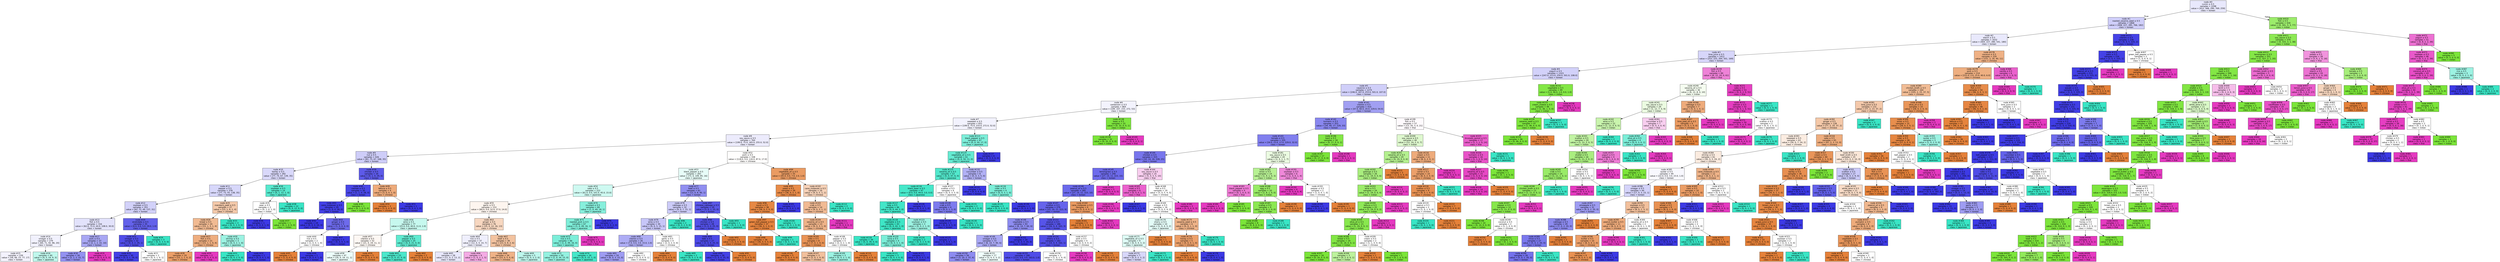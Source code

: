 digraph Tree {
node [shape=box, style="filled", color="black", fontname="helvetica"] ;
edge [fontname="helvetica"] ;
0 [label=<node &#35;0<br/>cumin &le; 0.5<br/>samples = 2298<br/>value = [412, 568, 290, 769, 259]<br/>class = korean>, fillcolor="#e8e8fc"] ;
1 [label=<node &#35;1<br/>roasted_sesame_seed &le; 0.5<br/>samples = 1868<br/>value = [408, 227, 285, 766, 182]<br/>class = korean>, fillcolor="#cfcef9"] ;
0 -> 1 [labeldistance=2.5, labelangle=45, headlabel="True"] ;
2 [label=<node &#35;2<br/>starch &le; 0.5<br/>samples = 1632<br/>value = [404, 227, 280, 541, 180]<br/>class = korean>, fillcolor="#e9e9fc"] ;
1 -> 2 ;
3 [label=<node &#35;3<br/>lime_juice &le; 0.5<br/>samples = 1412<br/>value = [253, 225, 264, 501, 169]<br/>class = korean>, fillcolor="#d7d6fa"] ;
2 -> 3 ;
4 [label=<node &#35;4<br/>yogurt &le; 0.5<br/>samples = 1323<br/>value = [247.0, 213.0, 254.0, 501.0, 108.0]<br/>class = korean>, fillcolor="#d2d1f9"] ;
3 -> 4 ;
5 [label=<node &#35;5<br/>cayenne &le; 0.5<br/>samples = 1274<br/>value = [246.0, 167.0, 253.0, 501.0, 107.0]<br/>class = korean>, fillcolor="#d0cff9"] ;
4 -> 5 ;
6 [label=<node &#35;6<br/>cardamom &le; 0.5<br/>samples = 864<br/>value = [199, 107, 233, 272, 53]<br/>class = korean>, fillcolor="#f3f3fd"] ;
5 -> 6 ;
7 [label=<node &#35;7<br/>seaweed &le; 0.5<br/>samples = 831<br/>value = [199.0, 75.0, 233.0, 272.0, 52.0]<br/>class = korean>, fillcolor="#f2f2fd"] ;
6 -> 7 ;
8 [label=<node &#35;8<br/>soy_sauce &le; 0.5<br/>samples = 764<br/>value = [199.0, 75.0, 183.0, 255.0, 52.0]<br/>class = korean>, fillcolor="#ecebfc"] ;
7 -> 8 ;
9 [label=<node &#35;9<br/>nut &le; 0.5<br/>samples = 426<br/>value = [81, 75, 67, 168, 35]<br/>class = korean>, fillcolor="#cecdf8"] ;
8 -> 9 ;
10 [label=<node &#35;10<br/>barley &le; 0.5<br/>samples = 392<br/>value = [77, 74, 67, 139, 35]<br/>class = korean>, fillcolor="#d9d8fa"] ;
9 -> 10 ;
11 [label=<node &#35;11<br/>pepper &le; 0.5<br/>samples = 378<br/>value = [77, 73, 55, 138, 35]<br/>class = korean>, fillcolor="#d7d7fa"] ;
10 -> 11 ;
12 [label=<node &#35;12<br/>soybean &le; 0.5<br/>samples = 351<br/>value = [62, 72, 49, 137, 31]<br/>class = korean>, fillcolor="#d2d1f9"] ;
11 -> 12 ;
13 [label=<node &#35;13<br/>fish &le; 0.5<br/>samples = 316<br/>value = [62.0, 72.0, 44.0, 108.0, 30.0]<br/>class = korean>, fillcolor="#e2e2fb"] ;
12 -> 13 ;
14 [label=<node &#35;14<br/>vinegar &le; 0.5<br/>samples = 279<br/>value = [60, 71, 42, 86, 20]<br/>class = korean>, fillcolor="#f1f1fd"] ;
13 -> 14 ;
15 [label=<node &#35;15<br/>samples = 239<br/>value = [56, 66, 23, 77, 17]<br/>class = korean>, fillcolor="#f3f2fd"] ;
14 -> 15 ;
16 [label=<node &#35;16<br/>samples = 40<br/>value = [4, 5, 19, 9, 3]<br/>class = japanese>, fillcolor="#bff7ec"] ;
14 -> 16 ;
17 [label=<node &#35;17<br/>pork &le; 0.5<br/>samples = 37<br/>value = [2, 1, 2, 22, 10]<br/>class = korean>, fillcolor="#a8a7f3"] ;
13 -> 17 ;
18 [label=<node &#35;18<br/>samples = 34<br/>value = [2, 1, 2, 22, 7]<br/>class = korean>, fillcolor="#9391f1"] ;
17 -> 18 ;
19 [label=<node &#35;19<br/>samples = 3<br/>value = [0, 0, 0, 0, 3]<br/>class = thai>, fillcolor="#e539c0"] ;
17 -> 19 ;
20 [label=<node &#35;20<br/>enokidake &le; 0.5<br/>samples = 35<br/>value = [0.0, 0.0, 5.0, 29.0, 1.0]<br/>class = korean>, fillcolor="#6361ea"] ;
12 -> 20 ;
21 [label=<node &#35;21<br/>vinegar &le; 0.5<br/>samples = 32<br/>value = [0, 0, 2, 29, 1]<br/>class = korean>, fillcolor="#504de8"] ;
20 -> 21 ;
22 [label=<node &#35;22<br/>samples = 30<br/>value = [0, 0, 1, 29, 0]<br/>class = korean>, fillcolor="#4340e6"] ;
21 -> 22 ;
23 [label=<node &#35;23<br/>samples = 2<br/>value = [0, 0, 1, 0, 1]<br/>class = japanese>, fillcolor="#ffffff"] ;
21 -> 23 ;
24 [label=<node &#35;24<br/>samples = 3<br/>value = [0, 0, 3, 0, 0]<br/>class = japanese>, fillcolor="#39e5c5"] ;
20 -> 24 ;
25 [label=<node &#35;25<br/>mandarin_peel &le; 0.5<br/>samples = 27<br/>value = [15, 1, 6, 1, 4]<br/>class = chinese>, fillcolor="#f4c9aa"] ;
11 -> 25 ;
26 [label=<node &#35;26<br/>bread &le; 0.5<br/>samples = 24<br/>value = [15, 1, 3, 1, 4]<br/>class = chinese>, fillcolor="#f1ba92"] ;
25 -> 26 ;
27 [label=<node &#35;27<br/>fish &le; 0.5<br/>samples = 21<br/>value = [15, 1, 1, 0, 4]<br/>class = chinese>, fillcolor="#eead7f"] ;
26 -> 27 ;
28 [label=<node &#35;28<br/>samples = 19<br/>value = [15, 1, 1, 0, 2]<br/>class = chinese>, fillcolor="#eb9f68"] ;
27 -> 28 ;
29 [label=<node &#35;29<br/>samples = 2<br/>value = [0, 0, 0, 0, 2]<br/>class = thai>, fillcolor="#e539c0"] ;
27 -> 29 ;
30 [label=<node &#35;30<br/>shrimp &le; 0.5<br/>samples = 3<br/>value = [0, 0, 2, 1, 0]<br/>class = japanese>, fillcolor="#9cf2e2"] ;
26 -> 30 ;
31 [label=<node &#35;31<br/>samples = 2<br/>value = [0, 0, 2, 0, 0]<br/>class = japanese>, fillcolor="#39e5c5"] ;
30 -> 31 ;
32 [label=<node &#35;32<br/>samples = 1<br/>value = [0, 0, 0, 1, 0]<br/>class = korean>, fillcolor="#3c39e5"] ;
30 -> 32 ;
33 [label=<node &#35;33<br/>samples = 3<br/>value = [0, 0, 3, 0, 0]<br/>class = japanese>, fillcolor="#39e5c5"] ;
25 -> 33 ;
34 [label=<node &#35;34<br/>soybean &le; 0.5<br/>samples = 14<br/>value = [0, 1, 12, 1, 0]<br/>class = japanese>, fillcolor="#57e9ce"] ;
10 -> 34 ;
35 [label=<node &#35;35<br/>pear &le; 0.5<br/>samples = 2<br/>value = [0, 1, 0, 1, 0]<br/>class = indian>, fillcolor="#ffffff"] ;
34 -> 35 ;
36 [label=<node &#35;36<br/>samples = 1<br/>value = [0, 0, 0, 1, 0]<br/>class = korean>, fillcolor="#3c39e5"] ;
35 -> 36 ;
37 [label=<node &#35;37<br/>samples = 1<br/>value = [0, 1, 0, 0, 0]<br/>class = indian>, fillcolor="#7be539"] ;
35 -> 37 ;
38 [label=<node &#35;38<br/>samples = 12<br/>value = [0, 0, 12, 0, 0]<br/>class = japanese>, fillcolor="#39e5c5"] ;
34 -> 38 ;
39 [label=<node &#35;39<br/>chicken &le; 0.5<br/>samples = 34<br/>value = [4, 1, 0, 29, 0]<br/>class = korean>, fillcolor="#5d5ae9"] ;
9 -> 39 ;
40 [label=<node &#35;40<br/>cashew &le; 0.5<br/>samples = 30<br/>value = [1, 1, 0, 28, 0]<br/>class = korean>, fillcolor="#4947e7"] ;
39 -> 40 ;
41 [label=<node &#35;41<br/>cane_molasses &le; 0.5<br/>samples = 29<br/>value = [1, 0, 0, 28, 0]<br/>class = korean>, fillcolor="#4340e6"] ;
40 -> 41 ;
42 [label=<node &#35;42<br/>samples = 24<br/>value = [0, 0, 0, 24, 0]<br/>class = korean>, fillcolor="#3c39e5"] ;
41 -> 42 ;
43 [label=<node &#35;43<br/>ginger &le; 0.5<br/>samples = 5<br/>value = [1, 0, 0, 4, 0]<br/>class = korean>, fillcolor="#6d6aec"] ;
41 -> 43 ;
44 [label=<node &#35;44<br/>rice &le; 0.5<br/>samples = 2<br/>value = [1, 0, 0, 1, 0]<br/>class = chinese>, fillcolor="#ffffff"] ;
43 -> 44 ;
45 [label=<node &#35;45<br/>samples = 1<br/>value = [1, 0, 0, 0, 0]<br/>class = chinese>, fillcolor="#e58139"] ;
44 -> 45 ;
46 [label=<node &#35;46<br/>samples = 1<br/>value = [0, 0, 0, 1, 0]<br/>class = korean>, fillcolor="#3c39e5"] ;
44 -> 46 ;
47 [label=<node &#35;47<br/>samples = 3<br/>value = [0, 0, 0, 3, 0]<br/>class = korean>, fillcolor="#3c39e5"] ;
43 -> 47 ;
48 [label=<node &#35;48<br/>samples = 1<br/>value = [0, 1, 0, 0, 0]<br/>class = indian>, fillcolor="#7be539"] ;
40 -> 48 ;
49 [label=<node &#35;49<br/>lettuce &le; 0.5<br/>samples = 4<br/>value = [3, 0, 0, 1, 0]<br/>class = chinese>, fillcolor="#eeab7b"] ;
39 -> 49 ;
50 [label=<node &#35;50<br/>samples = 3<br/>value = [3, 0, 0, 0, 0]<br/>class = chinese>, fillcolor="#e58139"] ;
49 -> 50 ;
51 [label=<node &#35;51<br/>samples = 1<br/>value = [0, 0, 0, 1, 0]<br/>class = korean>, fillcolor="#3c39e5"] ;
49 -> 51 ;
52 [label=<node &#35;52<br/>pork &le; 0.5<br/>samples = 338<br/>value = [118.0, 0.0, 116.0, 87.0, 17.0]<br/>class = chinese>, fillcolor="#fffefd"] ;
8 -> 52 ;
53 [label=<node &#35;53<br/>black_pepper &le; 0.5<br/>samples = 283<br/>value = [73, 0, 109, 85, 16]<br/>class = japanese>, fillcolor="#e7fcf8"] ;
52 -> 53 ;
54 [label=<node &#35;54<br/>sake &le; 0.5<br/>samples = 222<br/>value = [61.0, 0.0, 101.0, 45.0, 15.0]<br/>class = japanese>, fillcolor="#cef9f1"] ;
53 -> 54 ;
55 [label=<node &#35;55<br/>garlic &le; 0.5<br/>samples = 153<br/>value = [60.0, 0.0, 52.0, 27.0, 14.0]<br/>class = chinese>, fillcolor="#fdf5ef"] ;
54 -> 55 ;
56 [label=<node &#35;56<br/>wine &le; 0.5<br/>samples = 77<br/>value = [25.0, 0.0, 40.0, 11.0, 1.0]<br/>class = japanese>, fillcolor="#c6f8ee"] ;
55 -> 56 ;
57 [label=<node &#35;57<br/>cilantro &le; 0.5<br/>samples = 52<br/>value = [21, 0, 19, 11, 1]<br/>class = chinese>, fillcolor="#fdf7f3"] ;
56 -> 57 ;
58 [label=<node &#35;58<br/>samples = 47<br/>value = [16, 0, 19, 11, 1]<br/>class = japanese>, fillcolor="#ecfcf9"] ;
57 -> 58 ;
59 [label=<node &#35;59<br/>samples = 5<br/>value = [5, 0, 0, 0, 0]<br/>class = chinese>, fillcolor="#e58139"] ;
57 -> 59 ;
60 [label=<node &#35;60<br/>pepper &le; 0.5<br/>samples = 25<br/>value = [4, 0, 21, 0, 0]<br/>class = japanese>, fillcolor="#5fead0"] ;
56 -> 60 ;
61 [label=<node &#35;61<br/>samples = 23<br/>value = [2, 0, 21, 0, 0]<br/>class = japanese>, fillcolor="#4ce7cb"] ;
60 -> 61 ;
62 [label=<node &#35;62<br/>samples = 2<br/>value = [2, 0, 0, 0, 0]<br/>class = chinese>, fillcolor="#e58139"] ;
60 -> 62 ;
63 [label=<node &#35;63<br/>ginger &le; 0.5<br/>samples = 76<br/>value = [35, 0, 12, 16, 13]<br/>class = chinese>, fillcolor="#f7d7c0"] ;
55 -> 63 ;
64 [label=<node &#35;64<br/>rice &le; 0.5<br/>samples = 37<br/>value = [12, 0, 4, 14, 7]<br/>class = korean>, fillcolor="#efeffd"] ;
63 -> 64 ;
65 [label=<node &#35;65<br/>samples = 28<br/>value = [11, 0, 2, 13, 2]<br/>class = korean>, fillcolor="#e8e8fc"] ;
64 -> 65 ;
66 [label=<node &#35;66<br/>samples = 9<br/>value = [1, 0, 2, 1, 5]<br/>class = thai>, fillcolor="#f4aae4"] ;
64 -> 66 ;
67 [label=<node &#35;67<br/>beef &le; 0.5<br/>samples = 39<br/>value = [23, 0, 8, 2, 6]<br/>class = chinese>, fillcolor="#f2c29f"] ;
63 -> 67 ;
68 [label=<node &#35;68<br/>samples = 34<br/>value = [23, 0, 5, 0, 6]<br/>class = chinese>, fillcolor="#efb287"] ;
67 -> 68 ;
69 [label=<node &#35;69<br/>samples = 5<br/>value = [0, 0, 3, 2, 0]<br/>class = japanese>, fillcolor="#bdf6ec"] ;
67 -> 69 ;
70 [label=<node &#35;70<br/>mustard &le; 0.5<br/>samples = 69<br/>value = [1, 0, 49, 18, 1]<br/>class = japanese>, fillcolor="#87efdc"] ;
54 -> 70 ;
71 [label=<node &#35;71<br/>roasted_pork &le; 0.5<br/>samples = 67<br/>value = [1, 0, 49, 16, 1]<br/>class = japanese>, fillcolor="#7feed9"] ;
70 -> 71 ;
72 [label=<node &#35;72<br/>rice &le; 0.5<br/>samples = 66<br/>value = [1, 0, 49, 16, 0]<br/>class = japanese>, fillcolor="#7ceed9"] ;
71 -> 72 ;
73 [label=<node &#35;73<br/>samples = 50<br/>value = [1, 0, 34, 15, 0]<br/>class = japanese>, fillcolor="#94f1e0"] ;
72 -> 73 ;
74 [label=<node &#35;74<br/>samples = 16<br/>value = [0, 0, 15, 1, 0]<br/>class = japanese>, fillcolor="#46e7c9"] ;
72 -> 74 ;
75 [label=<node &#35;75<br/>samples = 1<br/>value = [0, 0, 0, 0, 1]<br/>class = thai>, fillcolor="#e539c0"] ;
71 -> 75 ;
76 [label=<node &#35;76<br/>samples = 2<br/>value = [0, 0, 0, 2, 0]<br/>class = korean>, fillcolor="#3c39e5"] ;
70 -> 76 ;
77 [label=<node &#35;77<br/>beef &le; 0.5<br/>samples = 61<br/>value = [12, 0, 8, 40, 1]<br/>class = korean>, fillcolor="#908ef0"] ;
53 -> 77 ;
78 [label=<node &#35;78<br/>cabbage &le; 0.5<br/>samples = 32<br/>value = [9, 0, 7, 15, 1]<br/>class = korean>, fillcolor="#cccbf8"] ;
77 -> 78 ;
79 [label=<node &#35;79<br/>wine &le; 0.5<br/>samples = 30<br/>value = [9, 0, 5, 15, 1]<br/>class = korean>, fillcolor="#c7c6f8"] ;
78 -> 79 ;
80 [label=<node &#35;80<br/>cilantro &le; 0.5<br/>samples = 26<br/>value = [7.0, 0.0, 3.0, 15.0, 1.0]<br/>class = korean>, fillcolor="#adacf4"] ;
79 -> 80 ;
81 [label=<node &#35;81<br/>samples = 24<br/>value = [6, 0, 3, 15, 0]<br/>class = korean>, fillcolor="#9e9cf2"] ;
80 -> 81 ;
82 [label=<node &#35;82<br/>samples = 2<br/>value = [1, 0, 0, 0, 1]<br/>class = chinese>, fillcolor="#ffffff"] ;
80 -> 82 ;
83 [label=<node &#35;83<br/>garlic &le; 0.5<br/>samples = 4<br/>value = [2, 0, 2, 0, 0]<br/>class = chinese>, fillcolor="#ffffff"] ;
79 -> 83 ;
84 [label=<node &#35;84<br/>samples = 2<br/>value = [2, 0, 0, 0, 0]<br/>class = chinese>, fillcolor="#e58139"] ;
83 -> 84 ;
85 [label=<node &#35;85<br/>samples = 2<br/>value = [0, 0, 2, 0, 0]<br/>class = japanese>, fillcolor="#39e5c5"] ;
83 -> 85 ;
86 [label=<node &#35;86<br/>samples = 2<br/>value = [0, 0, 2, 0, 0]<br/>class = japanese>, fillcolor="#39e5c5"] ;
78 -> 86 ;
87 [label=<node &#35;87<br/>chinese_cabbage &le; 0.5<br/>samples = 29<br/>value = [3, 0, 1, 25, 0]<br/>class = korean>, fillcolor="#5a57e9"] ;
77 -> 87 ;
88 [label=<node &#35;88<br/>chicken &le; 0.5<br/>samples = 28<br/>value = [3, 0, 0, 25, 0]<br/>class = korean>, fillcolor="#5351e8"] ;
87 -> 88 ;
89 [label=<node &#35;89<br/>leek &le; 0.5<br/>samples = 27<br/>value = [2, 0, 0, 25, 0]<br/>class = korean>, fillcolor="#4c49e7"] ;
88 -> 89 ;
90 [label=<node &#35;90<br/>samples = 26<br/>value = [1, 0, 0, 25, 0]<br/>class = korean>, fillcolor="#4441e6"] ;
89 -> 90 ;
91 [label=<node &#35;91<br/>samples = 1<br/>value = [1, 0, 0, 0, 0]<br/>class = chinese>, fillcolor="#e58139"] ;
89 -> 91 ;
92 [label=<node &#35;92<br/>samples = 1<br/>value = [1, 0, 0, 0, 0]<br/>class = chinese>, fillcolor="#e58139"] ;
88 -> 92 ;
93 [label=<node &#35;93<br/>samples = 1<br/>value = [0, 0, 1, 0, 0]<br/>class = japanese>, fillcolor="#39e5c5"] ;
87 -> 93 ;
94 [label=<node &#35;94<br/>vegetable_oil &le; 0.5<br/>samples = 55<br/>value = [45.0, 0.0, 7.0, 2.0, 1.0]<br/>class = chinese>, fillcolor="#ea9b62"] ;
52 -> 94 ;
95 [label=<node &#35;95<br/>yeast &le; 0.5<br/>samples = 39<br/>value = [36, 0, 2, 1, 0]<br/>class = chinese>, fillcolor="#e78b49"] ;
94 -> 95 ;
96 [label=<node &#35;96<br/>squid &le; 0.5<br/>samples = 38<br/>value = [36, 0, 2, 0, 0]<br/>class = chinese>, fillcolor="#e68844"] ;
95 -> 96 ;
97 [label=<node &#35;97<br/>green_bell_pepper &le; 0.5<br/>samples = 37<br/>value = [36, 0, 1, 0, 0]<br/>class = chinese>, fillcolor="#e6843e"] ;
96 -> 97 ;
98 [label=<node &#35;98<br/>samples = 36<br/>value = [36, 0, 0, 0, 0]<br/>class = chinese>, fillcolor="#e58139"] ;
97 -> 98 ;
99 [label=<node &#35;99<br/>samples = 1<br/>value = [0, 0, 1, 0, 0]<br/>class = japanese>, fillcolor="#39e5c5"] ;
97 -> 99 ;
100 [label=<node &#35;100<br/>samples = 1<br/>value = [0, 0, 1, 0, 0]<br/>class = japanese>, fillcolor="#39e5c5"] ;
96 -> 100 ;
101 [label=<node &#35;101<br/>samples = 1<br/>value = [0, 0, 0, 1, 0]<br/>class = korean>, fillcolor="#3c39e5"] ;
95 -> 101 ;
102 [label=<node &#35;102<br/>cane_molasses &le; 0.5<br/>samples = 16<br/>value = [9, 0, 5, 1, 1]<br/>class = chinese>, fillcolor="#f6d1b7"] ;
94 -> 102 ;
103 [label=<node &#35;103<br/>crab &le; 0.5<br/>samples = 14<br/>value = [9, 0, 3, 1, 1]<br/>class = chinese>, fillcolor="#f1ba93"] ;
102 -> 103 ;
104 [label=<node &#35;104<br/>sesame_oil &le; 0.5<br/>samples = 13<br/>value = [9, 0, 3, 1, 0]<br/>class = chinese>, fillcolor="#efb388"] ;
103 -> 104 ;
105 [label=<node &#35;105<br/>sake &le; 0.5<br/>samples = 8<br/>value = [7, 0, 1, 0, 0]<br/>class = chinese>, fillcolor="#e99355"] ;
104 -> 105 ;
106 [label=<node &#35;106<br/>samples = 5<br/>value = [5, 0, 0, 0, 0]<br/>class = chinese>, fillcolor="#e58139"] ;
105 -> 106 ;
107 [label=<node &#35;107<br/>samples = 3<br/>value = [2, 0, 1, 0, 0]<br/>class = chinese>, fillcolor="#f2c09c"] ;
105 -> 107 ;
108 [label=<node &#35;108<br/>pepper &le; 0.5<br/>samples = 5<br/>value = [2, 0, 2, 1, 0]<br/>class = chinese>, fillcolor="#ffffff"] ;
104 -> 108 ;
109 [label=<node &#35;109<br/>samples = 3<br/>value = [0, 0, 2, 1, 0]<br/>class = japanese>, fillcolor="#9cf2e2"] ;
108 -> 109 ;
110 [label=<node &#35;110<br/>samples = 2<br/>value = [2, 0, 0, 0, 0]<br/>class = chinese>, fillcolor="#e58139"] ;
108 -> 110 ;
111 [label=<node &#35;111<br/>samples = 1<br/>value = [0, 0, 0, 0, 1]<br/>class = thai>, fillcolor="#e539c0"] ;
103 -> 111 ;
112 [label=<node &#35;112<br/>samples = 2<br/>value = [0, 0, 2, 0, 0]<br/>class = japanese>, fillcolor="#39e5c5"] ;
102 -> 112 ;
113 [label=<node &#35;113<br/>black_pepper &le; 0.5<br/>samples = 67<br/>value = [0, 0, 50, 17, 0]<br/>class = japanese>, fillcolor="#7ceed9"] ;
7 -> 113 ;
114 [label=<node &#35;114<br/>vegetable_oil &le; 0.5<br/>samples = 61<br/>value = [0, 0, 50, 11, 0]<br/>class = japanese>, fillcolor="#65ebd2"] ;
113 -> 114 ;
115 [label=<node &#35;115<br/>sesame_oil &le; 0.5<br/>samples = 53<br/>value = [0, 0, 47, 6, 0]<br/>class = japanese>, fillcolor="#52e8cc"] ;
114 -> 115 ;
116 [label=<node &#35;116<br/>black_bean &le; 0.5<br/>samples = 47<br/>value = [0.0, 0.0, 44.0, 3.0, 0.0]<br/>class = japanese>, fillcolor="#46e7c9"] ;
115 -> 116 ;
117 [label=<node &#35;117<br/>kelp &le; 0.5<br/>samples = 46<br/>value = [0, 0, 44, 2, 0]<br/>class = japanese>, fillcolor="#42e6c8"] ;
116 -> 117 ;
118 [label=<node &#35;118<br/>vegetable &le; 0.5<br/>samples = 43<br/>value = [0, 0, 42, 1, 0]<br/>class = japanese>, fillcolor="#3ee6c6"] ;
117 -> 118 ;
119 [label=<node &#35;119<br/>samples = 39<br/>value = [0, 0, 39, 0, 0]<br/>class = japanese>, fillcolor="#39e5c5"] ;
118 -> 119 ;
120 [label=<node &#35;120<br/>tuna &le; 0.5<br/>samples = 4<br/>value = [0, 0, 3, 1, 0]<br/>class = japanese>, fillcolor="#7beed8"] ;
118 -> 120 ;
121 [label=<node &#35;121<br/>samples = 3<br/>value = [0, 0, 3, 0, 0]<br/>class = japanese>, fillcolor="#39e5c5"] ;
120 -> 121 ;
122 [label=<node &#35;122<br/>samples = 1<br/>value = [0, 0, 0, 1, 0]<br/>class = korean>, fillcolor="#3c39e5"] ;
120 -> 122 ;
123 [label=<node &#35;123<br/>soybean &le; 0.5<br/>samples = 3<br/>value = [0, 0, 2, 1, 0]<br/>class = japanese>, fillcolor="#9cf2e2"] ;
117 -> 123 ;
124 [label=<node &#35;124<br/>samples = 2<br/>value = [0, 0, 2, 0, 0]<br/>class = japanese>, fillcolor="#39e5c5"] ;
123 -> 124 ;
125 [label=<node &#35;125<br/>samples = 1<br/>value = [0, 0, 0, 1, 0]<br/>class = korean>, fillcolor="#3c39e5"] ;
123 -> 125 ;
126 [label=<node &#35;126<br/>samples = 1<br/>value = [0, 0, 0, 1, 0]<br/>class = korean>, fillcolor="#3c39e5"] ;
116 -> 126 ;
127 [label=<node &#35;127<br/>scallion &le; 0.5<br/>samples = 6<br/>value = [0, 0, 3, 3, 0]<br/>class = japanese>, fillcolor="#ffffff"] ;
115 -> 127 ;
128 [label=<node &#35;128<br/>crab &le; 0.5<br/>samples = 4<br/>value = [0, 0, 1, 3, 0]<br/>class = korean>, fillcolor="#7d7bee"] ;
127 -> 128 ;
129 [label=<node &#35;129<br/>samples = 3<br/>value = [0, 0, 0, 3, 0]<br/>class = korean>, fillcolor="#3c39e5"] ;
128 -> 129 ;
130 [label=<node &#35;130<br/>samples = 1<br/>value = [0, 0, 1, 0, 0]<br/>class = japanese>, fillcolor="#39e5c5"] ;
128 -> 130 ;
131 [label=<node &#35;131<br/>samples = 2<br/>value = [0, 0, 2, 0, 0]<br/>class = japanese>, fillcolor="#39e5c5"] ;
127 -> 131 ;
132 [label=<node &#35;132<br/>cucumber &le; 0.5<br/>samples = 8<br/>value = [0, 0, 3, 5, 0]<br/>class = korean>, fillcolor="#b1b0f5"] ;
114 -> 132 ;
133 [label=<node &#35;133<br/>samples = 4<br/>value = [0, 0, 0, 4, 0]<br/>class = korean>, fillcolor="#3c39e5"] ;
132 -> 133 ;
134 [label=<node &#35;134<br/>cider &le; 0.5<br/>samples = 4<br/>value = [0, 0, 3, 1, 0]<br/>class = japanese>, fillcolor="#7beed8"] ;
132 -> 134 ;
135 [label=<node &#35;135<br/>samples = 3<br/>value = [0, 0, 3, 0, 0]<br/>class = japanese>, fillcolor="#39e5c5"] ;
134 -> 135 ;
136 [label=<node &#35;136<br/>samples = 1<br/>value = [0, 0, 0, 1, 0]<br/>class = korean>, fillcolor="#3c39e5"] ;
134 -> 136 ;
137 [label=<node &#35;137<br/>samples = 6<br/>value = [0, 0, 0, 6, 0]<br/>class = korean>, fillcolor="#3c39e5"] ;
113 -> 137 ;
138 [label=<node &#35;138<br/>bean &le; 0.5<br/>samples = 33<br/>value = [0, 32, 0, 0, 1]<br/>class = indian>, fillcolor="#7fe63f"] ;
6 -> 138 ;
139 [label=<node &#35;139<br/>samples = 32<br/>value = [0, 32, 0, 0, 0]<br/>class = indian>, fillcolor="#7be539"] ;
138 -> 139 ;
140 [label=<node &#35;140<br/>samples = 1<br/>value = [0, 0, 0, 0, 1]<br/>class = thai>, fillcolor="#e539c0"] ;
138 -> 140 ;
141 [label=<node &#35;141<br/>cilantro &le; 0.5<br/>samples = 410<br/>value = [47.0, 60.0, 20.0, 229.0, 54.0]<br/>class = korean>, fillcolor="#a19ff2"] ;
5 -> 141 ;
142 [label=<node &#35;142<br/>turmeric &le; 0.5<br/>samples = 353<br/>value = [34, 40, 17, 229, 33]<br/>class = korean>, fillcolor="#8987ef"] ;
141 -> 142 ;
143 [label=<node &#35;143<br/>tomato &le; 0.5<br/>samples = 335<br/>value = [34.0, 23.0, 17.0, 229.0, 32.0]<br/>class = korean>, fillcolor="#817fee"] ;
142 -> 143 ;
144 [label=<node &#35;144<br/>chicken &le; 0.5<br/>samples = 315<br/>value = [32, 14, 16, 228, 25]<br/>class = korean>, fillcolor="#7876ed"] ;
143 -> 144 ;
145 [label=<node &#35;145<br/>lemongrass &le; 0.5<br/>samples = 290<br/>value = [27, 14, 11, 223, 15]<br/>class = korean>, fillcolor="#6e6bec"] ;
144 -> 145 ;
146 [label=<node &#35;146<br/>peanut_oil &le; 0.5<br/>samples = 285<br/>value = [27, 14, 11, 223, 10]<br/>class = korean>, fillcolor="#6b69eb"] ;
145 -> 146 ;
147 [label=<node &#35;147<br/>scallion &le; 0.5<br/>samples = 279<br/>value = [22, 14, 11, 223, 9]<br/>class = korean>, fillcolor="#6664eb"] ;
146 -> 147 ;
148 [label=<node &#35;148<br/>vegetable &le; 0.5<br/>samples = 93<br/>value = [6, 14, 7, 60, 6]<br/>class = korean>, fillcolor="#8d8cf0"] ;
147 -> 148 ;
149 [label=<node &#35;149<br/>vinegar &le; 0.5<br/>samples = 73<br/>value = [6, 14, 7, 40, 6]<br/>class = korean>, fillcolor="#a9a8f4"] ;
148 -> 149 ;
150 [label=<node &#35;150<br/>samples = 56<br/>value = [3, 10, 2, 37, 4]<br/>class = korean>, fillcolor="#8d8bf0"] ;
149 -> 150 ;
151 [label=<node &#35;151<br/>samples = 17<br/>value = [3, 4, 5, 3, 2]<br/>class = japanese>, fillcolor="#f0fdfb"] ;
149 -> 151 ;
152 [label=<node &#35;152<br/>samples = 20<br/>value = [0, 0, 0, 20, 0]<br/>class = korean>, fillcolor="#3c39e5"] ;
148 -> 152 ;
153 [label=<node &#35;153<br/>peanut &le; 0.5<br/>samples = 186<br/>value = [16, 0, 4, 163, 3]<br/>class = korean>, fillcolor="#5654e9"] ;
147 -> 153 ;
154 [label=<node &#35;154<br/>sherry &le; 0.5<br/>samples = 182<br/>value = [14, 0, 4, 163, 1]<br/>class = korean>, fillcolor="#524fe8"] ;
153 -> 154 ;
155 [label=<node &#35;155<br/>samples = 180<br/>value = [13.0, 0.0, 3.0, 163.0, 1.0]<br/>class = korean>, fillcolor="#504de8"] ;
154 -> 155 ;
156 [label=<node &#35;156<br/>samples = 2<br/>value = [1, 0, 1, 0, 0]<br/>class = chinese>, fillcolor="#ffffff"] ;
154 -> 156 ;
157 [label=<node &#35;157<br/>pork &le; 0.5<br/>samples = 4<br/>value = [2, 0, 0, 0, 2]<br/>class = chinese>, fillcolor="#ffffff"] ;
153 -> 157 ;
158 [label=<node &#35;158<br/>samples = 2<br/>value = [0, 0, 0, 0, 2]<br/>class = thai>, fillcolor="#e539c0"] ;
157 -> 158 ;
159 [label=<node &#35;159<br/>samples = 2<br/>value = [2, 0, 0, 0, 0]<br/>class = chinese>, fillcolor="#e58139"] ;
157 -> 159 ;
160 [label=<node &#35;160<br/>cane_molasses &le; 0.5<br/>samples = 6<br/>value = [5, 0, 0, 0, 1]<br/>class = chinese>, fillcolor="#ea9a61"] ;
146 -> 160 ;
161 [label=<node &#35;161<br/>samples = 5<br/>value = [5, 0, 0, 0, 0]<br/>class = chinese>, fillcolor="#e58139"] ;
160 -> 161 ;
162 [label=<node &#35;162<br/>samples = 1<br/>value = [0, 0, 0, 0, 1]<br/>class = thai>, fillcolor="#e539c0"] ;
160 -> 162 ;
163 [label=<node &#35;163<br/>samples = 5<br/>value = [0, 0, 0, 0, 5]<br/>class = thai>, fillcolor="#e539c0"] ;
145 -> 163 ;
164 [label=<node &#35;164<br/>soy_sauce &le; 0.5<br/>samples = 25<br/>value = [5, 0, 5, 5, 10]<br/>class = thai>, fillcolor="#f8ceef"] ;
144 -> 164 ;
165 [label=<node &#35;165<br/>meat &le; 0.5<br/>samples = 6<br/>value = [0, 0, 0, 1, 5]<br/>class = thai>, fillcolor="#ea61cd"] ;
164 -> 165 ;
166 [label=<node &#35;166<br/>samples = 5<br/>value = [0, 0, 0, 0, 5]<br/>class = thai>, fillcolor="#e539c0"] ;
165 -> 166 ;
167 [label=<node &#35;167<br/>samples = 1<br/>value = [0, 0, 0, 1, 0]<br/>class = korean>, fillcolor="#3c39e5"] ;
165 -> 167 ;
168 [label=<node &#35;168<br/>fish &le; 0.5<br/>samples = 19<br/>value = [5, 0, 5, 4, 5]<br/>class = chinese>, fillcolor="#ffffff"] ;
164 -> 168 ;
169 [label=<node &#35;169<br/>vinegar &le; 0.5<br/>samples = 16<br/>value = [5, 0, 5, 4, 2]<br/>class = chinese>, fillcolor="#ffffff"] ;
168 -> 169 ;
170 [label=<node &#35;170<br/>sherry &le; 0.5<br/>samples = 10<br/>value = [1, 0, 4, 3, 2]<br/>class = japanese>, fillcolor="#e3fbf7"] ;
169 -> 170 ;
171 [label=<node &#35;171<br/>vegetable_oil &le; 0.5<br/>samples = 9<br/>value = [0, 0, 4, 3, 2]<br/>class = japanese>, fillcolor="#defbf5"] ;
170 -> 171 ;
172 [label=<node &#35;172<br/>samples = 7<br/>value = [0, 0, 2, 3, 2]<br/>class = korean>, fillcolor="#d8d7fa"] ;
171 -> 172 ;
173 [label=<node &#35;173<br/>samples = 2<br/>value = [0, 0, 2, 0, 0]<br/>class = japanese>, fillcolor="#39e5c5"] ;
171 -> 173 ;
174 [label=<node &#35;174<br/>samples = 1<br/>value = [1, 0, 0, 0, 0]<br/>class = chinese>, fillcolor="#e58139"] ;
170 -> 174 ;
175 [label=<node &#35;175<br/>sesame_seed &le; 0.5<br/>samples = 6<br/>value = [4, 0, 1, 1, 0]<br/>class = chinese>, fillcolor="#efb388"] ;
169 -> 175 ;
176 [label=<node &#35;176<br/>honey &le; 0.5<br/>samples = 5<br/>value = [4, 0, 0, 1, 0]<br/>class = chinese>, fillcolor="#eca06a"] ;
175 -> 176 ;
177 [label=<node &#35;177<br/>samples = 4<br/>value = [4, 0, 0, 0, 0]<br/>class = chinese>, fillcolor="#e58139"] ;
176 -> 177 ;
178 [label=<node &#35;178<br/>samples = 1<br/>value = [0, 0, 0, 1, 0]<br/>class = korean>, fillcolor="#3c39e5"] ;
176 -> 178 ;
179 [label=<node &#35;179<br/>samples = 1<br/>value = [0, 0, 1, 0, 0]<br/>class = japanese>, fillcolor="#39e5c5"] ;
175 -> 179 ;
180 [label=<node &#35;180<br/>samples = 3<br/>value = [0, 0, 0, 0, 3]<br/>class = thai>, fillcolor="#e539c0"] ;
168 -> 180 ;
181 [label=<node &#35;181<br/>soy_sauce &le; 0.5<br/>samples = 20<br/>value = [2, 9, 1, 1, 7]<br/>class = indian>, fillcolor="#ebfbe1"] ;
143 -> 181 ;
182 [label=<node &#35;182<br/>onion &le; 0.5<br/>samples = 14<br/>value = [1, 9, 1, 0, 3]<br/>class = indian>, fillcolor="#b7f193"] ;
181 -> 182 ;
183 [label=<node &#35;183<br/>black_pepper &le; 0.5<br/>samples = 4<br/>value = [0, 1, 0, 0, 3]<br/>class = thai>, fillcolor="#ee7bd5"] ;
182 -> 183 ;
184 [label=<node &#35;184<br/>samples = 3<br/>value = [0, 0, 0, 0, 3]<br/>class = thai>, fillcolor="#e539c0"] ;
183 -> 184 ;
185 [label=<node &#35;185<br/>samples = 1<br/>value = [0, 1, 0, 0, 0]<br/>class = indian>, fillcolor="#7be539"] ;
183 -> 185 ;
186 [label=<node &#35;186<br/>egg &le; 0.5<br/>samples = 10<br/>value = [1, 8, 1, 0, 0]<br/>class = indian>, fillcolor="#98eb65"] ;
182 -> 186 ;
187 [label=<node &#35;187<br/>scallop &le; 0.5<br/>samples = 9<br/>value = [0, 8, 1, 0, 0]<br/>class = indian>, fillcolor="#8ce852"] ;
186 -> 187 ;
188 [label=<node &#35;188<br/>samples = 8<br/>value = [0, 8, 0, 0, 0]<br/>class = indian>, fillcolor="#7be539"] ;
187 -> 188 ;
189 [label=<node &#35;189<br/>samples = 1<br/>value = [0, 0, 1, 0, 0]<br/>class = japanese>, fillcolor="#39e5c5"] ;
187 -> 189 ;
190 [label=<node &#35;190<br/>samples = 1<br/>value = [1, 0, 0, 0, 0]<br/>class = chinese>, fillcolor="#e58139"] ;
186 -> 190 ;
191 [label=<node &#35;191<br/>soybean &le; 0.5<br/>samples = 6<br/>value = [1, 0, 0, 1, 4]<br/>class = thai>, fillcolor="#ef88d9"] ;
181 -> 191 ;
192 [label=<node &#35;192<br/>samples = 4<br/>value = [0, 0, 0, 0, 4]<br/>class = thai>, fillcolor="#e539c0"] ;
191 -> 192 ;
193 [label=<node &#35;193<br/>pepper &le; 0.5<br/>samples = 2<br/>value = [1, 0, 0, 1, 0]<br/>class = chinese>, fillcolor="#ffffff"] ;
191 -> 193 ;
194 [label=<node &#35;194<br/>samples = 1<br/>value = [0, 0, 0, 1, 0]<br/>class = korean>, fillcolor="#3c39e5"] ;
193 -> 194 ;
195 [label=<node &#35;195<br/>samples = 1<br/>value = [1, 0, 0, 0, 0]<br/>class = chinese>, fillcolor="#e58139"] ;
193 -> 195 ;
196 [label=<node &#35;196<br/>basil &le; 0.5<br/>samples = 18<br/>value = [0, 17, 0, 0, 1]<br/>class = indian>, fillcolor="#83e745"] ;
142 -> 196 ;
197 [label=<node &#35;197<br/>samples = 17<br/>value = [0, 17, 0, 0, 0]<br/>class = indian>, fillcolor="#7be539"] ;
196 -> 197 ;
198 [label=<node &#35;198<br/>samples = 1<br/>value = [0, 0, 0, 0, 1]<br/>class = thai>, fillcolor="#e539c0"] ;
196 -> 198 ;
199 [label=<node &#35;199<br/>fish &le; 0.5<br/>samples = 57<br/>value = [13, 20, 3, 0, 21]<br/>class = thai>, fillcolor="#fefafd"] ;
141 -> 199 ;
200 [label=<node &#35;200<br/>soy_sauce &le; 0.5<br/>samples = 40<br/>value = [12, 19, 2, 0, 7]<br/>class = indian>, fillcolor="#def8ce"] ;
199 -> 200 ;
201 [label=<node &#35;201<br/>sesame_oil &le; 0.5<br/>samples = 29<br/>value = [4, 19, 0, 0, 6]<br/>class = indian>, fillcolor="#b4f08f"] ;
200 -> 201 ;
202 [label=<node &#35;202<br/>galanga &le; 0.5<br/>samples = 26<br/>value = [1, 19, 0, 0, 6]<br/>class = indian>, fillcolor="#a9ee7e"] ;
201 -> 202 ;
203 [label=<node &#35;203<br/>wine &le; 0.5<br/>samples = 24<br/>value = [1, 19, 0, 0, 4]<br/>class = indian>, fillcolor="#9cec6a"] ;
202 -> 203 ;
204 [label=<node &#35;204<br/>lettuce &le; 0.5<br/>samples = 22<br/>value = [1, 19, 0, 0, 2]<br/>class = indian>, fillcolor="#8fe957"] ;
203 -> 204 ;
205 [label=<node &#35;205<br/>olive_oil &le; 0.5<br/>samples = 21<br/>value = [1, 19, 0, 0, 1]<br/>class = indian>, fillcolor="#88e84d"] ;
204 -> 205 ;
206 [label=<node &#35;206<br/>bread &le; 0.5<br/>samples = 19<br/>value = [0, 18, 0, 0, 1]<br/>class = indian>, fillcolor="#82e644"] ;
205 -> 206 ;
207 [label=<node &#35;207<br/>samples = 16<br/>value = [0, 16, 0, 0, 0]<br/>class = indian>, fillcolor="#7be539"] ;
206 -> 207 ;
208 [label=<node &#35;208<br/>samples = 3<br/>value = [0, 2, 0, 0, 1]<br/>class = indian>, fillcolor="#bdf29c"] ;
206 -> 208 ;
209 [label=<node &#35;209<br/>cream &le; 0.5<br/>samples = 2<br/>value = [1, 1, 0, 0, 0]<br/>class = chinese>, fillcolor="#ffffff"] ;
205 -> 209 ;
210 [label=<node &#35;210<br/>samples = 1<br/>value = [1, 0, 0, 0, 0]<br/>class = chinese>, fillcolor="#e58139"] ;
209 -> 210 ;
211 [label=<node &#35;211<br/>samples = 1<br/>value = [0, 1, 0, 0, 0]<br/>class = indian>, fillcolor="#7be539"] ;
209 -> 211 ;
212 [label=<node &#35;212<br/>samples = 1<br/>value = [0, 0, 0, 0, 1]<br/>class = thai>, fillcolor="#e539c0"] ;
204 -> 212 ;
213 [label=<node &#35;213<br/>samples = 2<br/>value = [0, 0, 0, 0, 2]<br/>class = thai>, fillcolor="#e539c0"] ;
203 -> 213 ;
214 [label=<node &#35;214<br/>samples = 2<br/>value = [0, 0, 0, 0, 2]<br/>class = thai>, fillcolor="#e539c0"] ;
202 -> 214 ;
215 [label=<node &#35;215<br/>samples = 3<br/>value = [3, 0, 0, 0, 0]<br/>class = chinese>, fillcolor="#e58139"] ;
201 -> 215 ;
216 [label=<node &#35;216<br/>cream &le; 0.5<br/>samples = 11<br/>value = [8, 0, 2, 0, 1]<br/>class = chinese>, fillcolor="#eeab7b"] ;
200 -> 216 ;
217 [label=<node &#35;217<br/>carrot &le; 0.5<br/>samples = 10<br/>value = [8, 0, 2, 0, 0]<br/>class = chinese>, fillcolor="#eca06a"] ;
216 -> 217 ;
218 [label=<node &#35;218<br/>scallion &le; 0.5<br/>samples = 9<br/>value = [8, 0, 1, 0, 0]<br/>class = chinese>, fillcolor="#e89152"] ;
217 -> 218 ;
219 [label=<node &#35;219<br/>peanut &le; 0.5<br/>samples = 2<br/>value = [1, 0, 1, 0, 0]<br/>class = chinese>, fillcolor="#ffffff"] ;
218 -> 219 ;
220 [label=<node &#35;220<br/>samples = 1<br/>value = [0, 0, 1, 0, 0]<br/>class = japanese>, fillcolor="#39e5c5"] ;
219 -> 220 ;
221 [label=<node &#35;221<br/>samples = 1<br/>value = [1, 0, 0, 0, 0]<br/>class = chinese>, fillcolor="#e58139"] ;
219 -> 221 ;
222 [label=<node &#35;222<br/>samples = 7<br/>value = [7, 0, 0, 0, 0]<br/>class = chinese>, fillcolor="#e58139"] ;
218 -> 222 ;
223 [label=<node &#35;223<br/>samples = 1<br/>value = [0, 0, 1, 0, 0]<br/>class = japanese>, fillcolor="#39e5c5"] ;
217 -> 223 ;
224 [label=<node &#35;224<br/>samples = 1<br/>value = [0, 0, 0, 0, 1]<br/>class = thai>, fillcolor="#e539c0"] ;
216 -> 224 ;
225 [label=<node &#35;225<br/>brussels_sprout &le; 0.5<br/>samples = 17<br/>value = [1, 1, 1, 0, 14]<br/>class = thai>, fillcolor="#ea5ecc"] ;
199 -> 225 ;
226 [label=<node &#35;226<br/>turmeric &le; 0.5<br/>samples = 16<br/>value = [1, 1, 0, 0, 14]<br/>class = thai>, fillcolor="#e853c8"] ;
225 -> 226 ;
227 [label=<node &#35;227<br/>sesame_oil &le; 0.5<br/>samples = 15<br/>value = [1, 0, 0, 0, 14]<br/>class = thai>, fillcolor="#e747c4"] ;
226 -> 227 ;
228 [label=<node &#35;228<br/>samples = 14<br/>value = [0, 0, 0, 0, 14]<br/>class = thai>, fillcolor="#e539c0"] ;
227 -> 228 ;
229 [label=<node &#35;229<br/>samples = 1<br/>value = [1, 0, 0, 0, 0]<br/>class = chinese>, fillcolor="#e58139"] ;
227 -> 229 ;
230 [label=<node &#35;230<br/>samples = 1<br/>value = [0, 1, 0, 0, 0]<br/>class = indian>, fillcolor="#7be539"] ;
226 -> 230 ;
231 [label=<node &#35;231<br/>samples = 1<br/>value = [0, 0, 1, 0, 0]<br/>class = japanese>, fillcolor="#39e5c5"] ;
225 -> 231 ;
232 [label=<node &#35;232<br/>vegetable &le; 0.5<br/>samples = 49<br/>value = [1.0, 46.0, 1.0, 0.0, 1.0]<br/>class = indian>, fillcolor="#83e745"] ;
4 -> 232 ;
233 [label=<node &#35;233<br/>cream_cheese &le; 0.5<br/>samples = 48<br/>value = [1, 46, 1, 0, 0]<br/>class = indian>, fillcolor="#81e641"] ;
232 -> 233 ;
234 [label=<node &#35;234<br/>sesame_seed &le; 0.5<br/>samples = 47<br/>value = [1, 46, 0, 0, 0]<br/>class = indian>, fillcolor="#7ee63d"] ;
233 -> 234 ;
235 [label=<node &#35;235<br/>samples = 46<br/>value = [0, 46, 0, 0, 0]<br/>class = indian>, fillcolor="#7be539"] ;
234 -> 235 ;
236 [label=<node &#35;236<br/>samples = 1<br/>value = [1, 0, 0, 0, 0]<br/>class = chinese>, fillcolor="#e58139"] ;
234 -> 236 ;
237 [label=<node &#35;237<br/>samples = 1<br/>value = [0, 0, 1, 0, 0]<br/>class = japanese>, fillcolor="#39e5c5"] ;
233 -> 237 ;
238 [label=<node &#35;238<br/>samples = 1<br/>value = [0, 0, 0, 0, 1]<br/>class = thai>, fillcolor="#e539c0"] ;
232 -> 238 ;
239 [label=<node &#35;239<br/>fish &le; 0.5<br/>samples = 89<br/>value = [6, 12, 10, 0, 61]<br/>class = thai>, fillcolor="#ee81d7"] ;
3 -> 239 ;
240 [label=<node &#35;240<br/>sesame_oil &le; 0.5<br/>samples = 36<br/>value = [6, 12, 8, 0, 10]<br/>class = indian>, fillcolor="#f5fdf0"] ;
239 -> 240 ;
241 [label=<node &#35;241<br/>soy_sauce &le; 0.5<br/>samples = 29<br/>value = [1, 12, 7, 0, 9]<br/>class = indian>, fillcolor="#ebfbe1"] ;
240 -> 241 ;
242 [label=<node &#35;242<br/>wine &le; 0.5<br/>samples = 22<br/>value = [1, 12, 4, 0, 5]<br/>class = indian>, fillcolor="#c9f4ad"] ;
241 -> 242 ;
243 [label=<node &#35;243<br/>scallion &le; 0.5<br/>samples = 20<br/>value = [1, 12, 2, 0, 5]<br/>class = indian>, fillcolor="#c1f3a3"] ;
242 -> 243 ;
244 [label=<node &#35;244<br/>shallot &le; 0.5<br/>samples = 16<br/>value = [1, 11, 2, 0, 2]<br/>class = indian>, fillcolor="#aaee80"] ;
243 -> 244 ;
245 [label=<node &#35;245<br/>crab &le; 0.5<br/>samples = 14<br/>value = [1, 11, 1, 0, 1]<br/>class = indian>, fillcolor="#99eb67"] ;
244 -> 245 ;
246 [label=<node &#35;246<br/>chicken_broth &le; 0.5<br/>samples = 13<br/>value = [1, 11, 0, 0, 1]<br/>class = indian>, fillcolor="#91e95a"] ;
245 -> 246 ;
247 [label=<node &#35;247<br/>pepper &le; 0.5<br/>samples = 12<br/>value = [1, 11, 0, 0, 0]<br/>class = indian>, fillcolor="#87e74b"] ;
246 -> 247 ;
248 [label=<node &#35;248<br/>samples = 10<br/>value = [0, 10, 0, 0, 0]<br/>class = indian>, fillcolor="#7be539"] ;
247 -> 248 ;
249 [label=<node &#35;249<br/>coconut &le; 0.5<br/>samples = 2<br/>value = [1, 1, 0, 0, 0]<br/>class = chinese>, fillcolor="#ffffff"] ;
247 -> 249 ;
250 [label=<node &#35;250<br/>samples = 1<br/>value = [1, 0, 0, 0, 0]<br/>class = chinese>, fillcolor="#e58139"] ;
249 -> 250 ;
251 [label=<node &#35;251<br/>samples = 1<br/>value = [0, 1, 0, 0, 0]<br/>class = indian>, fillcolor="#7be539"] ;
249 -> 251 ;
252 [label=<node &#35;252<br/>samples = 1<br/>value = [0, 0, 0, 0, 1]<br/>class = thai>, fillcolor="#e539c0"] ;
246 -> 252 ;
253 [label=<node &#35;253<br/>samples = 1<br/>value = [0, 0, 1, 0, 0]<br/>class = japanese>, fillcolor="#39e5c5"] ;
245 -> 253 ;
254 [label=<node &#35;254<br/>onion &le; 0.5<br/>samples = 2<br/>value = [0, 0, 1, 0, 1]<br/>class = japanese>, fillcolor="#ffffff"] ;
244 -> 254 ;
255 [label=<node &#35;255<br/>samples = 1<br/>value = [0, 0, 0, 0, 1]<br/>class = thai>, fillcolor="#e539c0"] ;
254 -> 255 ;
256 [label=<node &#35;256<br/>samples = 1<br/>value = [0, 0, 1, 0, 0]<br/>class = japanese>, fillcolor="#39e5c5"] ;
254 -> 256 ;
257 [label=<node &#35;257<br/>yogurt &le; 0.5<br/>samples = 4<br/>value = [0, 1, 0, 0, 3]<br/>class = thai>, fillcolor="#ee7bd5"] ;
243 -> 257 ;
258 [label=<node &#35;258<br/>samples = 3<br/>value = [0, 0, 0, 0, 3]<br/>class = thai>, fillcolor="#e539c0"] ;
257 -> 258 ;
259 [label=<node &#35;259<br/>samples = 1<br/>value = [0, 1, 0, 0, 0]<br/>class = indian>, fillcolor="#7be539"] ;
257 -> 259 ;
260 [label=<node &#35;260<br/>samples = 2<br/>value = [0, 0, 2, 0, 0]<br/>class = japanese>, fillcolor="#39e5c5"] ;
242 -> 260 ;
261 [label=<node &#35;261<br/>cucumber &le; 0.5<br/>samples = 7<br/>value = [0, 0, 3, 0, 4]<br/>class = thai>, fillcolor="#f8ceef"] ;
241 -> 261 ;
262 [label=<node &#35;262<br/>olive_oil &le; 0.5<br/>samples = 4<br/>value = [0, 0, 3, 0, 1]<br/>class = japanese>, fillcolor="#7beed8"] ;
261 -> 262 ;
263 [label=<node &#35;263<br/>samples = 3<br/>value = [0, 0, 3, 0, 0]<br/>class = japanese>, fillcolor="#39e5c5"] ;
262 -> 263 ;
264 [label=<node &#35;264<br/>samples = 1<br/>value = [0, 0, 0, 0, 1]<br/>class = thai>, fillcolor="#e539c0"] ;
262 -> 264 ;
265 [label=<node &#35;265<br/>samples = 3<br/>value = [0, 0, 0, 0, 3]<br/>class = thai>, fillcolor="#e539c0"] ;
261 -> 265 ;
266 [label=<node &#35;266<br/>cabbage &le; 0.5<br/>samples = 7<br/>value = [5, 0, 1, 0, 1]<br/>class = chinese>, fillcolor="#eeab7b"] ;
240 -> 266 ;
267 [label=<node &#35;267<br/>lime_peel_oil &le; 0.5<br/>samples = 6<br/>value = [5, 0, 1, 0, 0]<br/>class = chinese>, fillcolor="#ea9a61"] ;
266 -> 267 ;
268 [label=<node &#35;268<br/>samples = 5<br/>value = [5, 0, 0, 0, 0]<br/>class = chinese>, fillcolor="#e58139"] ;
267 -> 268 ;
269 [label=<node &#35;269<br/>samples = 1<br/>value = [0, 0, 1, 0, 0]<br/>class = japanese>, fillcolor="#39e5c5"] ;
267 -> 269 ;
270 [label=<node &#35;270<br/>samples = 1<br/>value = [0, 0, 0, 0, 1]<br/>class = thai>, fillcolor="#e539c0"] ;
266 -> 270 ;
271 [label=<node &#35;271<br/>sake &le; 0.5<br/>samples = 53<br/>value = [0, 0, 2, 0, 51]<br/>class = thai>, fillcolor="#e641c2"] ;
239 -> 271 ;
272 [label=<node &#35;272<br/>salmon &le; 0.5<br/>samples = 52<br/>value = [0, 0, 1, 0, 51]<br/>class = thai>, fillcolor="#e63dc1"] ;
271 -> 272 ;
273 [label=<node &#35;273<br/>samples = 50<br/>value = [0, 0, 0, 0, 50]<br/>class = thai>, fillcolor="#e539c0"] ;
272 -> 273 ;
274 [label=<node &#35;274<br/>scallion &le; 0.5<br/>samples = 2<br/>value = [0, 0, 1, 0, 1]<br/>class = japanese>, fillcolor="#ffffff"] ;
272 -> 274 ;
275 [label=<node &#35;275<br/>samples = 1<br/>value = [0, 0, 0, 0, 1]<br/>class = thai>, fillcolor="#e539c0"] ;
274 -> 275 ;
276 [label=<node &#35;276<br/>samples = 1<br/>value = [0, 0, 1, 0, 0]<br/>class = japanese>, fillcolor="#39e5c5"] ;
274 -> 276 ;
277 [label=<node &#35;277<br/>samples = 1<br/>value = [0, 0, 1, 0, 0]<br/>class = japanese>, fillcolor="#39e5c5"] ;
271 -> 277 ;
278 [label=<node &#35;278<br/>coconut &le; 0.5<br/>samples = 220<br/>value = [151, 2, 16, 40, 11]<br/>class = chinese>, fillcolor="#efb185"] ;
2 -> 278 ;
279 [label=<node &#35;279<br/>pork &le; 0.5<br/>samples = 214<br/>value = [151.0, 2.0, 15.0, 40.0, 6.0]<br/>class = chinese>, fillcolor="#eeaf81"] ;
278 -> 279 ;
280 [label=<node &#35;280<br/>chicken_broth &le; 0.5<br/>samples = 164<br/>value = [105, 2, 15, 37, 5]<br/>class = chinese>, fillcolor="#f1bc95"] ;
279 -> 280 ;
281 [label=<node &#35;281<br/>lime_juice &le; 0.5<br/>samples = 131<br/>value = [77, 2, 13, 37, 2]<br/>class = chinese>, fillcolor="#f4c9ab"] ;
280 -> 281 ;
282 [label=<node &#35;282<br/>ginger &le; 0.5<br/>samples = 128<br/>value = [77, 2, 10, 37, 2]<br/>class = chinese>, fillcolor="#f4c8a8"] ;
281 -> 282 ;
283 [label=<node &#35;283<br/>seaweed &le; 0.5<br/>samples = 63<br/>value = [30, 0, 7, 24, 2]<br/>class = chinese>, fillcolor="#fbece1"] ;
282 -> 283 ;
284 [label=<node &#35;284<br/>shrimp &le; 0.5<br/>samples = 61<br/>value = [30, 0, 5, 24, 2]<br/>class = chinese>, fillcolor="#fbebdf"] ;
283 -> 284 ;
285 [label=<node &#35;285<br/>oyster &le; 0.5<br/>samples = 49<br/>value = [22.0, 0.0, 3.0, 23.0, 1.0]<br/>class = korean>, fillcolor="#f8f8fe"] ;
284 -> 285 ;
286 [label=<node &#35;286<br/>vinegar &le; 0.5<br/>samples = 44<br/>value = [17, 0, 3, 23, 1]<br/>class = korean>, fillcolor="#d4d3f9"] ;
285 -> 286 ;
287 [label=<node &#35;287<br/>pineapple &le; 0.5<br/>samples = 31<br/>value = [9, 0, 2, 20, 0]<br/>class = korean>, fillcolor="#9e9cf2"] ;
286 -> 287 ;
288 [label=<node &#35;288<br/>cabbage &le; 0.5<br/>samples = 29<br/>value = [7, 0, 2, 20, 0]<br/>class = korean>, fillcolor="#8c8af0"] ;
287 -> 288 ;
289 [label=<node &#35;289<br/>chive &le; 0.5<br/>samples = 27<br/>value = [5, 0, 2, 20, 0]<br/>class = korean>, fillcolor="#7a78ed"] ;
288 -> 289 ;
290 [label=<node &#35;290<br/>samples = 26<br/>value = [5, 0, 1, 20, 0]<br/>class = korean>, fillcolor="#7472ec"] ;
289 -> 290 ;
291 [label=<node &#35;291<br/>samples = 1<br/>value = [0, 0, 1, 0, 0]<br/>class = japanese>, fillcolor="#39e5c5"] ;
289 -> 291 ;
292 [label=<node &#35;292<br/>samples = 2<br/>value = [2, 0, 0, 0, 0]<br/>class = chinese>, fillcolor="#e58139"] ;
288 -> 292 ;
293 [label=<node &#35;293<br/>samples = 2<br/>value = [2, 0, 0, 0, 0]<br/>class = chinese>, fillcolor="#e58139"] ;
287 -> 293 ;
294 [label=<node &#35;294<br/>soybean &le; 0.5<br/>samples = 13<br/>value = [8, 0, 1, 3, 1]<br/>class = chinese>, fillcolor="#f2c09c"] ;
286 -> 294 ;
295 [label=<node &#35;295<br/>peanut_butter &le; 0.5<br/>samples = 11<br/>value = [8, 0, 0, 2, 1]<br/>class = chinese>, fillcolor="#eeab7b"] ;
294 -> 295 ;
296 [label=<node &#35;296<br/>butter &le; 0.5<br/>samples = 10<br/>value = [8, 0, 0, 2, 0]<br/>class = chinese>, fillcolor="#eca06a"] ;
295 -> 296 ;
297 [label=<node &#35;297<br/>samples = 9<br/>value = [8, 0, 0, 1, 0]<br/>class = chinese>, fillcolor="#e89152"] ;
296 -> 297 ;
298 [label=<node &#35;298<br/>samples = 1<br/>value = [0, 0, 0, 1, 0]<br/>class = korean>, fillcolor="#3c39e5"] ;
296 -> 298 ;
299 [label=<node &#35;299<br/>samples = 1<br/>value = [0, 0, 0, 0, 1]<br/>class = thai>, fillcolor="#e539c0"] ;
295 -> 299 ;
300 [label=<node &#35;300<br/>sesame_oil &le; 0.5<br/>samples = 2<br/>value = [0, 0, 1, 1, 0]<br/>class = japanese>, fillcolor="#ffffff"] ;
294 -> 300 ;
301 [label=<node &#35;301<br/>samples = 1<br/>value = [0, 0, 1, 0, 0]<br/>class = japanese>, fillcolor="#39e5c5"] ;
300 -> 301 ;
302 [label=<node &#35;302<br/>samples = 1<br/>value = [0, 0, 0, 1, 0]<br/>class = korean>, fillcolor="#3c39e5"] ;
300 -> 302 ;
303 [label=<node &#35;303<br/>samples = 5<br/>value = [5, 0, 0, 0, 0]<br/>class = chinese>, fillcolor="#e58139"] ;
285 -> 303 ;
304 [label=<node &#35;304<br/>cane_molasses &le; 0.5<br/>samples = 12<br/>value = [8, 0, 2, 1, 1]<br/>class = chinese>, fillcolor="#efb388"] ;
284 -> 304 ;
305 [label=<node &#35;305<br/>clam &le; 0.5<br/>samples = 10<br/>value = [8, 0, 1, 1, 0]<br/>class = chinese>, fillcolor="#eb9d65"] ;
304 -> 305 ;
306 [label=<node &#35;306<br/>wheat &le; 0.5<br/>samples = 9<br/>value = [8, 0, 1, 0, 0]<br/>class = chinese>, fillcolor="#e89152"] ;
305 -> 306 ;
307 [label=<node &#35;307<br/>samples = 7<br/>value = [7, 0, 0, 0, 0]<br/>class = chinese>, fillcolor="#e58139"] ;
306 -> 307 ;
308 [label=<node &#35;308<br/>bacon &le; 0.5<br/>samples = 2<br/>value = [1, 0, 1, 0, 0]<br/>class = chinese>, fillcolor="#ffffff"] ;
306 -> 308 ;
309 [label=<node &#35;309<br/>samples = 1<br/>value = [0, 0, 1, 0, 0]<br/>class = japanese>, fillcolor="#39e5c5"] ;
308 -> 309 ;
310 [label=<node &#35;310<br/>samples = 1<br/>value = [1, 0, 0, 0, 0]<br/>class = chinese>, fillcolor="#e58139"] ;
308 -> 310 ;
311 [label=<node &#35;311<br/>samples = 1<br/>value = [0, 0, 0, 1, 0]<br/>class = korean>, fillcolor="#3c39e5"] ;
305 -> 311 ;
312 [label=<node &#35;312<br/>celery_oil &le; 0.5<br/>samples = 2<br/>value = [0, 0, 1, 0, 1]<br/>class = japanese>, fillcolor="#ffffff"] ;
304 -> 312 ;
313 [label=<node &#35;313<br/>samples = 1<br/>value = [0, 0, 0, 0, 1]<br/>class = thai>, fillcolor="#e539c0"] ;
312 -> 313 ;
314 [label=<node &#35;314<br/>samples = 1<br/>value = [0, 0, 1, 0, 0]<br/>class = japanese>, fillcolor="#39e5c5"] ;
312 -> 314 ;
315 [label=<node &#35;315<br/>samples = 2<br/>value = [0, 0, 2, 0, 0]<br/>class = japanese>, fillcolor="#39e5c5"] ;
283 -> 315 ;
316 [label=<node &#35;316<br/>sake &le; 0.5<br/>samples = 65<br/>value = [47, 2, 3, 13, 0]<br/>class = chinese>, fillcolor="#eead7e"] ;
282 -> 316 ;
317 [label=<node &#35;317<br/>cream &le; 0.5<br/>samples = 40<br/>value = [34, 2, 1, 3, 0]<br/>class = chinese>, fillcolor="#e99559"] ;
316 -> 317 ;
318 [label=<node &#35;318<br/>barley &le; 0.5<br/>samples = 38<br/>value = [34, 0, 1, 3, 0]<br/>class = chinese>, fillcolor="#e88f50"] ;
317 -> 318 ;
319 [label=<node &#35;319<br/>mackerel &le; 0.5<br/>samples = 37<br/>value = [34, 0, 1, 2, 0]<br/>class = chinese>, fillcolor="#e78c4a"] ;
318 -> 319 ;
320 [label=<node &#35;320<br/>brown_rice &le; 0.5<br/>samples = 36<br/>value = [34, 0, 1, 1, 0]<br/>class = chinese>, fillcolor="#e68844"] ;
319 -> 320 ;
321 [label=<node &#35;321<br/>grape_juice &le; 0.5<br/>samples = 35<br/>value = [34, 0, 1, 0, 0]<br/>class = chinese>, fillcolor="#e6853f"] ;
320 -> 321 ;
322 [label=<node &#35;322<br/>samples = 33<br/>value = [33, 0, 0, 0, 0]<br/>class = chinese>, fillcolor="#e58139"] ;
321 -> 322 ;
323 [label=<node &#35;323<br/>soybean &le; 0.5<br/>samples = 2<br/>value = [1, 0, 1, 0, 0]<br/>class = chinese>, fillcolor="#ffffff"] ;
321 -> 323 ;
324 [label=<node &#35;324<br/>samples = 1<br/>value = [1, 0, 0, 0, 0]<br/>class = chinese>, fillcolor="#e58139"] ;
323 -> 324 ;
325 [label=<node &#35;325<br/>samples = 1<br/>value = [0, 0, 1, 0, 0]<br/>class = japanese>, fillcolor="#39e5c5"] ;
323 -> 325 ;
326 [label=<node &#35;326<br/>samples = 1<br/>value = [0, 0, 0, 1, 0]<br/>class = korean>, fillcolor="#3c39e5"] ;
320 -> 326 ;
327 [label=<node &#35;327<br/>samples = 1<br/>value = [0, 0, 0, 1, 0]<br/>class = korean>, fillcolor="#3c39e5"] ;
319 -> 327 ;
328 [label=<node &#35;328<br/>samples = 1<br/>value = [0, 0, 0, 1, 0]<br/>class = korean>, fillcolor="#3c39e5"] ;
318 -> 328 ;
329 [label=<node &#35;329<br/>samples = 2<br/>value = [0, 2, 0, 0, 0]<br/>class = indian>, fillcolor="#7be539"] ;
317 -> 329 ;
330 [label=<node &#35;330<br/>beef_broth &le; 0.5<br/>samples = 25<br/>value = [13, 0, 2, 10, 0]<br/>class = chinese>, fillcolor="#fae6d7"] ;
316 -> 330 ;
331 [label=<node &#35;331<br/>scallion &le; 0.5<br/>samples = 17<br/>value = [6, 0, 2, 9, 0]<br/>class = korean>, fillcolor="#cac9f8"] ;
330 -> 331 ;
332 [label=<node &#35;332<br/>mackerel &le; 0.5<br/>samples = 6<br/>value = [0, 0, 1, 5, 0]<br/>class = korean>, fillcolor="#6361ea"] ;
331 -> 332 ;
333 [label=<node &#35;333<br/>samples = 4<br/>value = [0, 0, 0, 4, 0]<br/>class = korean>, fillcolor="#3c39e5"] ;
332 -> 333 ;
334 [label=<node &#35;334<br/>samples = 2<br/>value = [0, 0, 1, 1, 0]<br/>class = japanese>, fillcolor="#ffffff"] ;
332 -> 334 ;
335 [label=<node &#35;335<br/>white_wine &le; 0.5<br/>samples = 11<br/>value = [6, 0, 1, 4, 0]<br/>class = chinese>, fillcolor="#f8dbc6"] ;
331 -> 335 ;
336 [label=<node &#35;336<br/>peanut_oil &le; 0.5<br/>samples = 9<br/>value = [6, 0, 1, 2, 0]<br/>class = chinese>, fillcolor="#f0b78e"] ;
335 -> 336 ;
337 [label=<node &#35;337<br/>pumpkin &le; 0.5<br/>samples = 8<br/>value = [6, 0, 0, 2, 0]<br/>class = chinese>, fillcolor="#eeab7b"] ;
336 -> 337 ;
338 [label=<node &#35;338<br/>vegetable &le; 0.5<br/>samples = 7<br/>value = [6, 0, 0, 1, 0]<br/>class = chinese>, fillcolor="#e9965a"] ;
337 -> 338 ;
339 [label=<node &#35;339<br/>samples = 5<br/>value = [5, 0, 0, 0, 0]<br/>class = chinese>, fillcolor="#e58139"] ;
338 -> 339 ;
340 [label=<node &#35;340<br/>samples = 2<br/>value = [1, 0, 0, 1, 0]<br/>class = chinese>, fillcolor="#ffffff"] ;
338 -> 340 ;
341 [label=<node &#35;341<br/>samples = 1<br/>value = [0, 0, 0, 1, 0]<br/>class = korean>, fillcolor="#3c39e5"] ;
337 -> 341 ;
342 [label=<node &#35;342<br/>samples = 1<br/>value = [0, 0, 1, 0, 0]<br/>class = japanese>, fillcolor="#39e5c5"] ;
336 -> 342 ;
343 [label=<node &#35;343<br/>samples = 2<br/>value = [0, 0, 0, 2, 0]<br/>class = korean>, fillcolor="#3c39e5"] ;
335 -> 343 ;
344 [label=<node &#35;344<br/>fish &le; 0.5<br/>samples = 8<br/>value = [7, 0, 0, 1, 0]<br/>class = chinese>, fillcolor="#e99355"] ;
330 -> 344 ;
345 [label=<node &#35;345<br/>samples = 7<br/>value = [7, 0, 0, 0, 0]<br/>class = chinese>, fillcolor="#e58139"] ;
344 -> 345 ;
346 [label=<node &#35;346<br/>samples = 1<br/>value = [0, 0, 0, 1, 0]<br/>class = korean>, fillcolor="#3c39e5"] ;
344 -> 346 ;
347 [label=<node &#35;347<br/>samples = 3<br/>value = [0, 0, 3, 0, 0]<br/>class = japanese>, fillcolor="#39e5c5"] ;
281 -> 347 ;
348 [label=<node &#35;348<br/>olive_oil &le; 0.5<br/>samples = 33<br/>value = [28, 0, 2, 0, 3]<br/>class = chinese>, fillcolor="#e9965a"] ;
280 -> 348 ;
349 [label=<node &#35;349<br/>onion &le; 0.5<br/>samples = 31<br/>value = [28, 0, 2, 0, 1]<br/>class = chinese>, fillcolor="#e88e4d"] ;
348 -> 349 ;
350 [label=<node &#35;350<br/>cider &le; 0.5<br/>samples = 28<br/>value = [27, 0, 0, 0, 1]<br/>class = chinese>, fillcolor="#e68640"] ;
349 -> 350 ;
351 [label=<node &#35;351<br/>samples = 26<br/>value = [26, 0, 0, 0, 0]<br/>class = chinese>, fillcolor="#e58139"] ;
350 -> 351 ;
352 [label=<node &#35;352<br/>bell_pepper &le; 0.5<br/>samples = 2<br/>value = [1, 0, 0, 0, 1]<br/>class = chinese>, fillcolor="#ffffff"] ;
350 -> 352 ;
353 [label=<node &#35;353<br/>samples = 1<br/>value = [1, 0, 0, 0, 0]<br/>class = chinese>, fillcolor="#e58139"] ;
352 -> 353 ;
354 [label=<node &#35;354<br/>samples = 1<br/>value = [0, 0, 0, 0, 1]<br/>class = thai>, fillcolor="#e539c0"] ;
352 -> 354 ;
355 [label=<node &#35;355<br/>oyster &le; 0.5<br/>samples = 3<br/>value = [1, 0, 2, 0, 0]<br/>class = japanese>, fillcolor="#9cf2e2"] ;
349 -> 355 ;
356 [label=<node &#35;356<br/>samples = 2<br/>value = [0, 0, 2, 0, 0]<br/>class = japanese>, fillcolor="#39e5c5"] ;
355 -> 356 ;
357 [label=<node &#35;357<br/>samples = 1<br/>value = [1, 0, 0, 0, 0]<br/>class = chinese>, fillcolor="#e58139"] ;
355 -> 357 ;
358 [label=<node &#35;358<br/>samples = 2<br/>value = [0, 0, 0, 0, 2]<br/>class = thai>, fillcolor="#e539c0"] ;
348 -> 358 ;
359 [label=<node &#35;359<br/>fish &le; 0.5<br/>samples = 50<br/>value = [46, 0, 0, 3, 1]<br/>class = chinese>, fillcolor="#e78c4a"] ;
279 -> 359 ;
360 [label=<node &#35;360<br/>barley &le; 0.5<br/>samples = 48<br/>value = [46, 0, 0, 2, 0]<br/>class = chinese>, fillcolor="#e68642"] ;
359 -> 360 ;
361 [label=<node &#35;361<br/>lettuce &le; 0.5<br/>samples = 47<br/>value = [46, 0, 0, 1, 0]<br/>class = chinese>, fillcolor="#e6843d"] ;
360 -> 361 ;
362 [label=<node &#35;362<br/>samples = 46<br/>value = [46, 0, 0, 0, 0]<br/>class = chinese>, fillcolor="#e58139"] ;
361 -> 362 ;
363 [label=<node &#35;363<br/>samples = 1<br/>value = [0, 0, 0, 1, 0]<br/>class = korean>, fillcolor="#3c39e5"] ;
361 -> 363 ;
364 [label=<node &#35;364<br/>samples = 1<br/>value = [0, 0, 0, 1, 0]<br/>class = korean>, fillcolor="#3c39e5"] ;
360 -> 364 ;
365 [label=<node &#35;365<br/>lime_juice &le; 0.5<br/>samples = 2<br/>value = [0, 0, 0, 1, 1]<br/>class = korean>, fillcolor="#ffffff"] ;
359 -> 365 ;
366 [label=<node &#35;366<br/>samples = 1<br/>value = [0, 0, 0, 1, 0]<br/>class = korean>, fillcolor="#3c39e5"] ;
365 -> 366 ;
367 [label=<node &#35;367<br/>samples = 1<br/>value = [0, 0, 0, 0, 1]<br/>class = thai>, fillcolor="#e539c0"] ;
365 -> 367 ;
368 [label=<node &#35;368<br/>vanilla &le; 0.5<br/>samples = 6<br/>value = [0, 0, 1, 0, 5]<br/>class = thai>, fillcolor="#ea61cd"] ;
278 -> 368 ;
369 [label=<node &#35;369<br/>samples = 5<br/>value = [0, 0, 0, 0, 5]<br/>class = thai>, fillcolor="#e539c0"] ;
368 -> 369 ;
370 [label=<node &#35;370<br/>samples = 1<br/>value = [0, 0, 1, 0, 0]<br/>class = japanese>, fillcolor="#39e5c5"] ;
368 -> 370 ;
371 [label=<node &#35;371<br/>cilantro &le; 0.5<br/>samples = 236<br/>value = [4, 0, 5, 225, 2]<br/>class = korean>, fillcolor="#4542e6"] ;
1 -> 371 ;
372 [label=<node &#35;372<br/>palm &le; 0.5<br/>samples = 234<br/>value = [3, 0, 5, 225, 1]<br/>class = korean>, fillcolor="#4441e6"] ;
371 -> 372 ;
373 [label=<node &#35;373<br/>peanut_oil &le; 0.5<br/>samples = 233<br/>value = [3, 0, 5, 225, 0]<br/>class = korean>, fillcolor="#4340e6"] ;
372 -> 373 ;
374 [label=<node &#35;374<br/>wasabi &le; 0.5<br/>samples = 232<br/>value = [2, 0, 5, 225, 0]<br/>class = korean>, fillcolor="#423fe6"] ;
373 -> 374 ;
375 [label=<node &#35;375<br/>enokidake &le; 0.5<br/>samples = 231<br/>value = [2, 0, 4, 225, 0]<br/>class = korean>, fillcolor="#413ee6"] ;
374 -> 375 ;
376 [label=<node &#35;376<br/>tuna &le; 0.5<br/>samples = 224<br/>value = [1, 0, 3, 220, 0]<br/>class = korean>, fillcolor="#403de5"] ;
375 -> 376 ;
377 [label=<node &#35;377<br/>mustard &le; 0.5<br/>samples = 219<br/>value = [1, 0, 2, 216, 0]<br/>class = korean>, fillcolor="#3f3ce5"] ;
376 -> 377 ;
378 [label=<node &#35;378<br/>bell_pepper &le; 0.5<br/>samples = 213<br/>value = [1, 0, 1, 211, 0]<br/>class = korean>, fillcolor="#3e3be5"] ;
377 -> 378 ;
379 [label=<node &#35;379<br/>seaweed &le; 0.5<br/>samples = 201<br/>value = [0, 0, 1, 200, 0]<br/>class = korean>, fillcolor="#3d3ae5"] ;
378 -> 379 ;
380 [label=<node &#35;380<br/>samples = 187<br/>value = [0, 0, 0, 187, 0]<br/>class = korean>, fillcolor="#3c39e5"] ;
379 -> 380 ;
381 [label=<node &#35;381<br/>vinegar &le; 0.5<br/>samples = 14<br/>value = [0, 0, 1, 13, 0]<br/>class = korean>, fillcolor="#4b48e7"] ;
379 -> 381 ;
382 [label=<node &#35;382<br/>samples = 11<br/>value = [0, 0, 0, 11, 0]<br/>class = korean>, fillcolor="#3c39e5"] ;
381 -> 382 ;
383 [label=<node &#35;383<br/>garlic &le; 0.5<br/>samples = 3<br/>value = [0, 0, 1, 2, 0]<br/>class = korean>, fillcolor="#9e9cf2"] ;
381 -> 383 ;
384 [label=<node &#35;384<br/>samples = 1<br/>value = [0, 0, 1, 0, 0]<br/>class = japanese>, fillcolor="#39e5c5"] ;
383 -> 384 ;
385 [label=<node &#35;385<br/>samples = 2<br/>value = [0, 0, 0, 2, 0]<br/>class = korean>, fillcolor="#3c39e5"] ;
383 -> 385 ;
386 [label=<node &#35;386<br/>sake &le; 0.5<br/>samples = 12<br/>value = [1, 0, 0, 11, 0]<br/>class = korean>, fillcolor="#4e4be7"] ;
378 -> 386 ;
387 [label=<node &#35;387<br/>samples = 10<br/>value = [0, 0, 0, 10, 0]<br/>class = korean>, fillcolor="#3c39e5"] ;
386 -> 387 ;
388 [label=<node &#35;388<br/>potato &le; 0.5<br/>samples = 2<br/>value = [1, 0, 0, 1, 0]<br/>class = chinese>, fillcolor="#ffffff"] ;
386 -> 388 ;
389 [label=<node &#35;389<br/>samples = 1<br/>value = [1, 0, 0, 0, 0]<br/>class = chinese>, fillcolor="#e58139"] ;
388 -> 389 ;
390 [label=<node &#35;390<br/>samples = 1<br/>value = [0, 0, 0, 1, 0]<br/>class = korean>, fillcolor="#3c39e5"] ;
388 -> 390 ;
391 [label=<node &#35;391<br/>cucumber &le; 0.5<br/>samples = 6<br/>value = [0, 0, 1, 5, 0]<br/>class = korean>, fillcolor="#6361ea"] ;
377 -> 391 ;
392 [label=<node &#35;392<br/>samples = 4<br/>value = [0, 0, 0, 4, 0]<br/>class = korean>, fillcolor="#3c39e5"] ;
391 -> 392 ;
393 [label=<node &#35;393<br/>vegetable &le; 0.5<br/>samples = 2<br/>value = [0, 0, 1, 1, 0]<br/>class = japanese>, fillcolor="#ffffff"] ;
391 -> 393 ;
394 [label=<node &#35;394<br/>samples = 1<br/>value = [0, 0, 1, 0, 0]<br/>class = japanese>, fillcolor="#39e5c5"] ;
393 -> 394 ;
395 [label=<node &#35;395<br/>samples = 1<br/>value = [0, 0, 0, 1, 0]<br/>class = korean>, fillcolor="#3c39e5"] ;
393 -> 395 ;
396 [label=<node &#35;396<br/>ginger &le; 0.5<br/>samples = 5<br/>value = [0, 0, 1, 4, 0]<br/>class = korean>, fillcolor="#6d6aec"] ;
376 -> 396 ;
397 [label=<node &#35;397<br/>samples = 4<br/>value = [0, 0, 0, 4, 0]<br/>class = korean>, fillcolor="#3c39e5"] ;
396 -> 397 ;
398 [label=<node &#35;398<br/>samples = 1<br/>value = [0, 0, 1, 0, 0]<br/>class = japanese>, fillcolor="#39e5c5"] ;
396 -> 398 ;
399 [label=<node &#35;399<br/>sake &le; 0.5<br/>samples = 7<br/>value = [1, 0, 1, 5, 0]<br/>class = korean>, fillcolor="#7d7bee"] ;
375 -> 399 ;
400 [label=<node &#35;400<br/>starch &le; 0.5<br/>samples = 6<br/>value = [1, 0, 0, 5, 0]<br/>class = korean>, fillcolor="#6361ea"] ;
399 -> 400 ;
401 [label=<node &#35;401<br/>samples = 5<br/>value = [0, 0, 0, 5, 0]<br/>class = korean>, fillcolor="#3c39e5"] ;
400 -> 401 ;
402 [label=<node &#35;402<br/>samples = 1<br/>value = [1, 0, 0, 0, 0]<br/>class = chinese>, fillcolor="#e58139"] ;
400 -> 402 ;
403 [label=<node &#35;403<br/>samples = 1<br/>value = [0, 0, 1, 0, 0]<br/>class = japanese>, fillcolor="#39e5c5"] ;
399 -> 403 ;
404 [label=<node &#35;404<br/>samples = 1<br/>value = [0, 0, 1, 0, 0]<br/>class = japanese>, fillcolor="#39e5c5"] ;
374 -> 404 ;
405 [label=<node &#35;405<br/>samples = 1<br/>value = [1, 0, 0, 0, 0]<br/>class = chinese>, fillcolor="#e58139"] ;
373 -> 405 ;
406 [label=<node &#35;406<br/>samples = 1<br/>value = [0, 0, 0, 0, 1]<br/>class = thai>, fillcolor="#e539c0"] ;
372 -> 406 ;
407 [label=<node &#35;407<br/>green_bell_pepper &le; 0.5<br/>samples = 2<br/>value = [1, 0, 0, 0, 1]<br/>class = chinese>, fillcolor="#ffffff"] ;
371 -> 407 ;
408 [label=<node &#35;408<br/>samples = 1<br/>value = [1, 0, 0, 0, 0]<br/>class = chinese>, fillcolor="#e58139"] ;
407 -> 408 ;
409 [label=<node &#35;409<br/>samples = 1<br/>value = [0, 0, 0, 0, 1]<br/>class = thai>, fillcolor="#e539c0"] ;
407 -> 409 ;
410 [label=<node &#35;410<br/>fish &le; 0.5<br/>samples = 430<br/>value = [4, 341, 5, 3, 77]<br/>class = indian>, fillcolor="#9cec6b"] ;
0 -> 410 [labeldistance=2.5, labelangle=-45, headlabel="False"] ;
411 [label=<node &#35;411<br/>soy_sauce &le; 0.5<br/>samples = 379<br/>value = [4, 333, 3, 1, 38]<br/>class = indian>, fillcolor="#8de954"] ;
410 -> 411 ;
412 [label=<node &#35;412<br/>lemongrass &le; 0.5<br/>samples = 351<br/>value = [1, 327, 2, 1, 20]<br/>class = indian>, fillcolor="#85e747"] ;
411 -> 412 ;
413 [label=<node &#35;413<br/>basil &le; 0.5<br/>samples = 346<br/>value = [1, 326, 2, 1, 16]<br/>class = indian>, fillcolor="#83e745"] ;
412 -> 413 ;
414 [label=<node &#35;414<br/>shallot &le; 0.5<br/>samples = 341<br/>value = [1, 324, 2, 1, 13]<br/>class = indian>, fillcolor="#82e643"] ;
413 -> 414 ;
415 [label=<node &#35;415<br/>seaweed &le; 0.5<br/>samples = 330<br/>value = [0, 318, 2, 1, 9]<br/>class = indian>, fillcolor="#80e640"] ;
414 -> 415 ;
416 [label=<node &#35;416<br/>mackerel &le; 0.5<br/>samples = 329<br/>value = [0, 318, 1, 1, 9]<br/>class = indian>, fillcolor="#80e640"] ;
415 -> 416 ;
417 [label=<node &#35;417<br/>star_anise &le; 0.5<br/>samples = 328<br/>value = [0, 318, 0, 1, 9]<br/>class = indian>, fillcolor="#7fe63f"] ;
416 -> 417 ;
418 [label=<node &#35;418<br/>marjoram &le; 0.5<br/>samples = 327<br/>value = [0, 318, 0, 1, 8]<br/>class = indian>, fillcolor="#7fe63f"] ;
417 -> 418 ;
419 [label=<node &#35;419<br/>peanut_butter &le; 0.5<br/>samples = 326<br/>value = [0, 318, 0, 1, 7]<br/>class = indian>, fillcolor="#7ee63e"] ;
418 -> 419 ;
420 [label=<node &#35;420<br/>asparagus &le; 0.5<br/>samples = 322<br/>value = [0.0, 316.0, 0.0, 1.0, 5.0]<br/>class = indian>, fillcolor="#7de53d"] ;
419 -> 420 ;
421 [label=<node &#35;421<br/>squash &le; 0.5<br/>samples = 320<br/>value = [0, 315, 0, 1, 4]<br/>class = indian>, fillcolor="#7de53c"] ;
420 -> 421 ;
422 [label=<node &#35;422<br/>starch &le; 0.5<br/>samples = 318<br/>value = [0, 314, 0, 1, 3]<br/>class = indian>, fillcolor="#7de53c"] ;
421 -> 422 ;
423 [label=<node &#35;423<br/>beef &le; 0.5<br/>samples = 314<br/>value = [0, 311, 0, 1, 2]<br/>class = indian>, fillcolor="#7ce53b"] ;
422 -> 423 ;
424 [label=<node &#35;424<br/>samples = 307<br/>value = [0, 305, 0, 0, 2]<br/>class = indian>, fillcolor="#7ce53a"] ;
423 -> 424 ;
425 [label=<node &#35;425<br/>samples = 7<br/>value = [0, 6, 0, 1, 0]<br/>class = indian>, fillcolor="#91e95a"] ;
423 -> 425 ;
426 [label=<node &#35;426<br/>carrot &le; 0.5<br/>samples = 4<br/>value = [0, 3, 0, 0, 1]<br/>class = indian>, fillcolor="#a7ee7b"] ;
422 -> 426 ;
427 [label=<node &#35;427<br/>samples = 3<br/>value = [0, 3, 0, 0, 0]<br/>class = indian>, fillcolor="#7be539"] ;
426 -> 427 ;
428 [label=<node &#35;428<br/>samples = 1<br/>value = [0, 0, 0, 0, 1]<br/>class = thai>, fillcolor="#e539c0"] ;
426 -> 428 ;
429 [label=<node &#35;429<br/>honey &le; 0.5<br/>samples = 2<br/>value = [0, 1, 0, 0, 1]<br/>class = indian>, fillcolor="#ffffff"] ;
421 -> 429 ;
430 [label=<node &#35;430<br/>samples = 1<br/>value = [0, 0, 0, 0, 1]<br/>class = thai>, fillcolor="#e539c0"] ;
429 -> 430 ;
431 [label=<node &#35;431<br/>samples = 1<br/>value = [0, 1, 0, 0, 0]<br/>class = indian>, fillcolor="#7be539"] ;
429 -> 431 ;
432 [label=<node &#35;432<br/>brown_rice &le; 0.5<br/>samples = 2<br/>value = [0, 1, 0, 0, 1]<br/>class = indian>, fillcolor="#ffffff"] ;
420 -> 432 ;
433 [label=<node &#35;433<br/>samples = 1<br/>value = [0, 0, 0, 0, 1]<br/>class = thai>, fillcolor="#e539c0"] ;
432 -> 433 ;
434 [label=<node &#35;434<br/>samples = 1<br/>value = [0, 1, 0, 0, 0]<br/>class = indian>, fillcolor="#7be539"] ;
432 -> 434 ;
435 [label=<node &#35;435<br/>wheat &le; 0.5<br/>samples = 4<br/>value = [0, 2, 0, 0, 2]<br/>class = indian>, fillcolor="#ffffff"] ;
419 -> 435 ;
436 [label=<node &#35;436<br/>samples = 2<br/>value = [0, 2, 0, 0, 0]<br/>class = indian>, fillcolor="#7be539"] ;
435 -> 436 ;
437 [label=<node &#35;437<br/>samples = 2<br/>value = [0, 0, 0, 0, 2]<br/>class = thai>, fillcolor="#e539c0"] ;
435 -> 437 ;
438 [label=<node &#35;438<br/>samples = 1<br/>value = [0, 0, 0, 0, 1]<br/>class = thai>, fillcolor="#e539c0"] ;
418 -> 438 ;
439 [label=<node &#35;439<br/>samples = 1<br/>value = [0, 0, 0, 0, 1]<br/>class = thai>, fillcolor="#e539c0"] ;
417 -> 439 ;
440 [label=<node &#35;440<br/>samples = 1<br/>value = [0, 0, 1, 0, 0]<br/>class = japanese>, fillcolor="#39e5c5"] ;
416 -> 440 ;
441 [label=<node &#35;441<br/>samples = 1<br/>value = [0, 0, 1, 0, 0]<br/>class = japanese>, fillcolor="#39e5c5"] ;
415 -> 441 ;
442 [label=<node &#35;442<br/>white_wine &le; 0.5<br/>samples = 11<br/>value = [1, 6, 0, 0, 4]<br/>class = indian>, fillcolor="#d9f8c6"] ;
414 -> 442 ;
443 [label=<node &#35;443<br/>chicken_broth &le; 0.5<br/>samples = 8<br/>value = [1, 6, 0, 0, 1]<br/>class = indian>, fillcolor="#a1ec72"] ;
442 -> 443 ;
444 [label=<node &#35;444<br/>lime_juice &le; 0.5<br/>samples = 7<br/>value = [0, 6, 0, 0, 1]<br/>class = indian>, fillcolor="#91e95a"] ;
443 -> 444 ;
445 [label=<node &#35;445<br/>samples = 6<br/>value = [0, 6, 0, 0, 0]<br/>class = indian>, fillcolor="#7be539"] ;
444 -> 445 ;
446 [label=<node &#35;446<br/>samples = 1<br/>value = [0, 0, 0, 0, 1]<br/>class = thai>, fillcolor="#e539c0"] ;
444 -> 446 ;
447 [label=<node &#35;447<br/>samples = 1<br/>value = [1, 0, 0, 0, 0]<br/>class = chinese>, fillcolor="#e58139"] ;
443 -> 447 ;
448 [label=<node &#35;448<br/>samples = 3<br/>value = [0, 0, 0, 0, 3]<br/>class = thai>, fillcolor="#e539c0"] ;
442 -> 448 ;
449 [label=<node &#35;449<br/>lentil &le; 0.5<br/>samples = 5<br/>value = [0, 2, 0, 0, 3]<br/>class = thai>, fillcolor="#f6bdea"] ;
413 -> 449 ;
450 [label=<node &#35;450<br/>samples = 3<br/>value = [0, 0, 0, 0, 3]<br/>class = thai>, fillcolor="#e539c0"] ;
449 -> 450 ;
451 [label=<node &#35;451<br/>samples = 2<br/>value = [0, 2, 0, 0, 0]<br/>class = indian>, fillcolor="#7be539"] ;
449 -> 451 ;
452 [label=<node &#35;452<br/>chicken_broth &le; 0.5<br/>samples = 5<br/>value = [0, 1, 0, 0, 4]<br/>class = thai>, fillcolor="#ec6ad0"] ;
412 -> 452 ;
453 [label=<node &#35;453<br/>samples = 3<br/>value = [0, 0, 0, 0, 3]<br/>class = thai>, fillcolor="#e539c0"] ;
452 -> 453 ;
454 [label=<node &#35;454<br/>samples = 2<br/>value = [0, 1, 0, 0, 1]<br/>class = indian>, fillcolor="#ffffff"] ;
452 -> 454 ;
455 [label=<node &#35;455<br/>potato &le; 0.5<br/>samples = 28<br/>value = [3, 6, 1, 0, 18]<br/>class = thai>, fillcolor="#f193dd"] ;
411 -> 455 ;
456 [label=<node &#35;456<br/>starch &le; 0.5<br/>samples = 24<br/>value = [2, 3, 1, 0, 18]<br/>class = thai>, fillcolor="#ec72d2"] ;
455 -> 456 ;
457 [label=<node &#35;457<br/>lemon_juice &le; 0.5<br/>samples = 20<br/>value = [0, 3, 0, 0, 17]<br/>class = thai>, fillcolor="#ea5ccb"] ;
456 -> 457 ;
458 [label=<node &#35;458<br/>cauliflower &le; 0.5<br/>samples = 19<br/>value = [0, 2, 0, 0, 17]<br/>class = thai>, fillcolor="#e850c7"] ;
457 -> 458 ;
459 [label=<node &#35;459<br/>sweet_potato &le; 0.5<br/>samples = 18<br/>value = [0, 1, 0, 0, 17]<br/>class = thai>, fillcolor="#e745c4"] ;
458 -> 459 ;
460 [label=<node &#35;460<br/>samples = 16<br/>value = [0, 0, 0, 0, 16]<br/>class = thai>, fillcolor="#e539c0"] ;
459 -> 460 ;
461 [label=<node &#35;461<br/>samples = 2<br/>value = [0, 1, 0, 0, 1]<br/>class = indian>, fillcolor="#ffffff"] ;
459 -> 461 ;
462 [label=<node &#35;462<br/>samples = 1<br/>value = [0, 1, 0, 0, 0]<br/>class = indian>, fillcolor="#7be539"] ;
458 -> 462 ;
463 [label=<node &#35;463<br/>samples = 1<br/>value = [0, 1, 0, 0, 0]<br/>class = indian>, fillcolor="#7be539"] ;
457 -> 463 ;
464 [label=<node &#35;464<br/>ginger &le; 0.5<br/>samples = 4<br/>value = [2, 0, 1, 0, 1]<br/>class = chinese>, fillcolor="#f6d5bd"] ;
456 -> 464 ;
465 [label=<node &#35;465<br/>kelp &le; 0.5<br/>samples = 2<br/>value = [0, 0, 1, 0, 1]<br/>class = japanese>, fillcolor="#ffffff"] ;
464 -> 465 ;
466 [label=<node &#35;466<br/>samples = 1<br/>value = [0, 0, 0, 0, 1]<br/>class = thai>, fillcolor="#e539c0"] ;
465 -> 466 ;
467 [label=<node &#35;467<br/>samples = 1<br/>value = [0, 0, 1, 0, 0]<br/>class = japanese>, fillcolor="#39e5c5"] ;
465 -> 467 ;
468 [label=<node &#35;468<br/>samples = 2<br/>value = [2, 0, 0, 0, 0]<br/>class = chinese>, fillcolor="#e58139"] ;
464 -> 468 ;
469 [label=<node &#35;469<br/>tomato &le; 0.5<br/>samples = 4<br/>value = [1, 3, 0, 0, 0]<br/>class = indian>, fillcolor="#a7ee7b"] ;
455 -> 469 ;
470 [label=<node &#35;470<br/>samples = 3<br/>value = [0, 3, 0, 0, 0]<br/>class = indian>, fillcolor="#7be539"] ;
469 -> 470 ;
471 [label=<node &#35;471<br/>samples = 1<br/>value = [1, 0, 0, 0, 0]<br/>class = chinese>, fillcolor="#e58139"] ;
469 -> 471 ;
472 [label=<node &#35;472<br/>yogurt &le; 0.5<br/>samples = 51<br/>value = [0, 8, 2, 2, 39]<br/>class = thai>, fillcolor="#ec70d2"] ;
410 -> 472 ;
473 [label=<node &#35;473<br/>soybean &le; 0.5<br/>samples = 46<br/>value = [0, 3, 2, 2, 39]<br/>class = thai>, fillcolor="#e959ca"] ;
472 -> 473 ;
474 [label=<node &#35;474<br/>coconut_oil &le; 0.5<br/>samples = 43<br/>value = [0, 3, 0, 1, 39]<br/>class = thai>, fillcolor="#e84dc6"] ;
473 -> 474 ;
475 [label=<node &#35;475<br/>olive_oil &le; 0.5<br/>samples = 42<br/>value = [0, 2, 0, 1, 39]<br/>class = thai>, fillcolor="#e748c5"] ;
474 -> 475 ;
476 [label=<node &#35;476<br/>potato &le; 0.5<br/>samples = 41<br/>value = [0, 1, 0, 1, 39]<br/>class = thai>, fillcolor="#e643c3"] ;
475 -> 476 ;
477 [label=<node &#35;477<br/>carrot &le; 0.5<br/>samples = 39<br/>value = [0, 0, 0, 1, 38]<br/>class = thai>, fillcolor="#e63ec2"] ;
476 -> 477 ;
478 [label=<node &#35;478<br/>samples = 37<br/>value = [0, 0, 0, 0, 37]<br/>class = thai>, fillcolor="#e539c0"] ;
477 -> 478 ;
479 [label=<node &#35;479<br/>chicken &le; 0.5<br/>samples = 2<br/>value = [0, 0, 0, 1, 1]<br/>class = korean>, fillcolor="#ffffff"] ;
477 -> 479 ;
480 [label=<node &#35;480<br/>samples = 1<br/>value = [0, 0, 0, 1, 0]<br/>class = korean>, fillcolor="#3c39e5"] ;
479 -> 480 ;
481 [label=<node &#35;481<br/>samples = 1<br/>value = [0, 0, 0, 0, 1]<br/>class = thai>, fillcolor="#e539c0"] ;
479 -> 481 ;
482 [label=<node &#35;482<br/>beef &le; 0.5<br/>samples = 2<br/>value = [0, 1, 0, 0, 1]<br/>class = indian>, fillcolor="#ffffff"] ;
476 -> 482 ;
483 [label=<node &#35;483<br/>samples = 1<br/>value = [0, 0, 0, 0, 1]<br/>class = thai>, fillcolor="#e539c0"] ;
482 -> 483 ;
484 [label=<node &#35;484<br/>samples = 1<br/>value = [0, 1, 0, 0, 0]<br/>class = indian>, fillcolor="#7be539"] ;
482 -> 484 ;
485 [label=<node &#35;485<br/>samples = 1<br/>value = [0, 1, 0, 0, 0]<br/>class = indian>, fillcolor="#7be539"] ;
475 -> 485 ;
486 [label=<node &#35;486<br/>samples = 1<br/>value = [0, 1, 0, 0, 0]<br/>class = indian>, fillcolor="#7be539"] ;
474 -> 486 ;
487 [label=<node &#35;487<br/>rice &le; 0.5<br/>samples = 3<br/>value = [0, 0, 2, 1, 0]<br/>class = japanese>, fillcolor="#9cf2e2"] ;
473 -> 487 ;
488 [label=<node &#35;488<br/>samples = 1<br/>value = [0, 0, 0, 1, 0]<br/>class = korean>, fillcolor="#3c39e5"] ;
487 -> 488 ;
489 [label=<node &#35;489<br/>samples = 2<br/>value = [0, 0, 2, 0, 0]<br/>class = japanese>, fillcolor="#39e5c5"] ;
487 -> 489 ;
490 [label=<node &#35;490<br/>samples = 5<br/>value = [0, 5, 0, 0, 0]<br/>class = indian>, fillcolor="#7be539"] ;
472 -> 490 ;
}